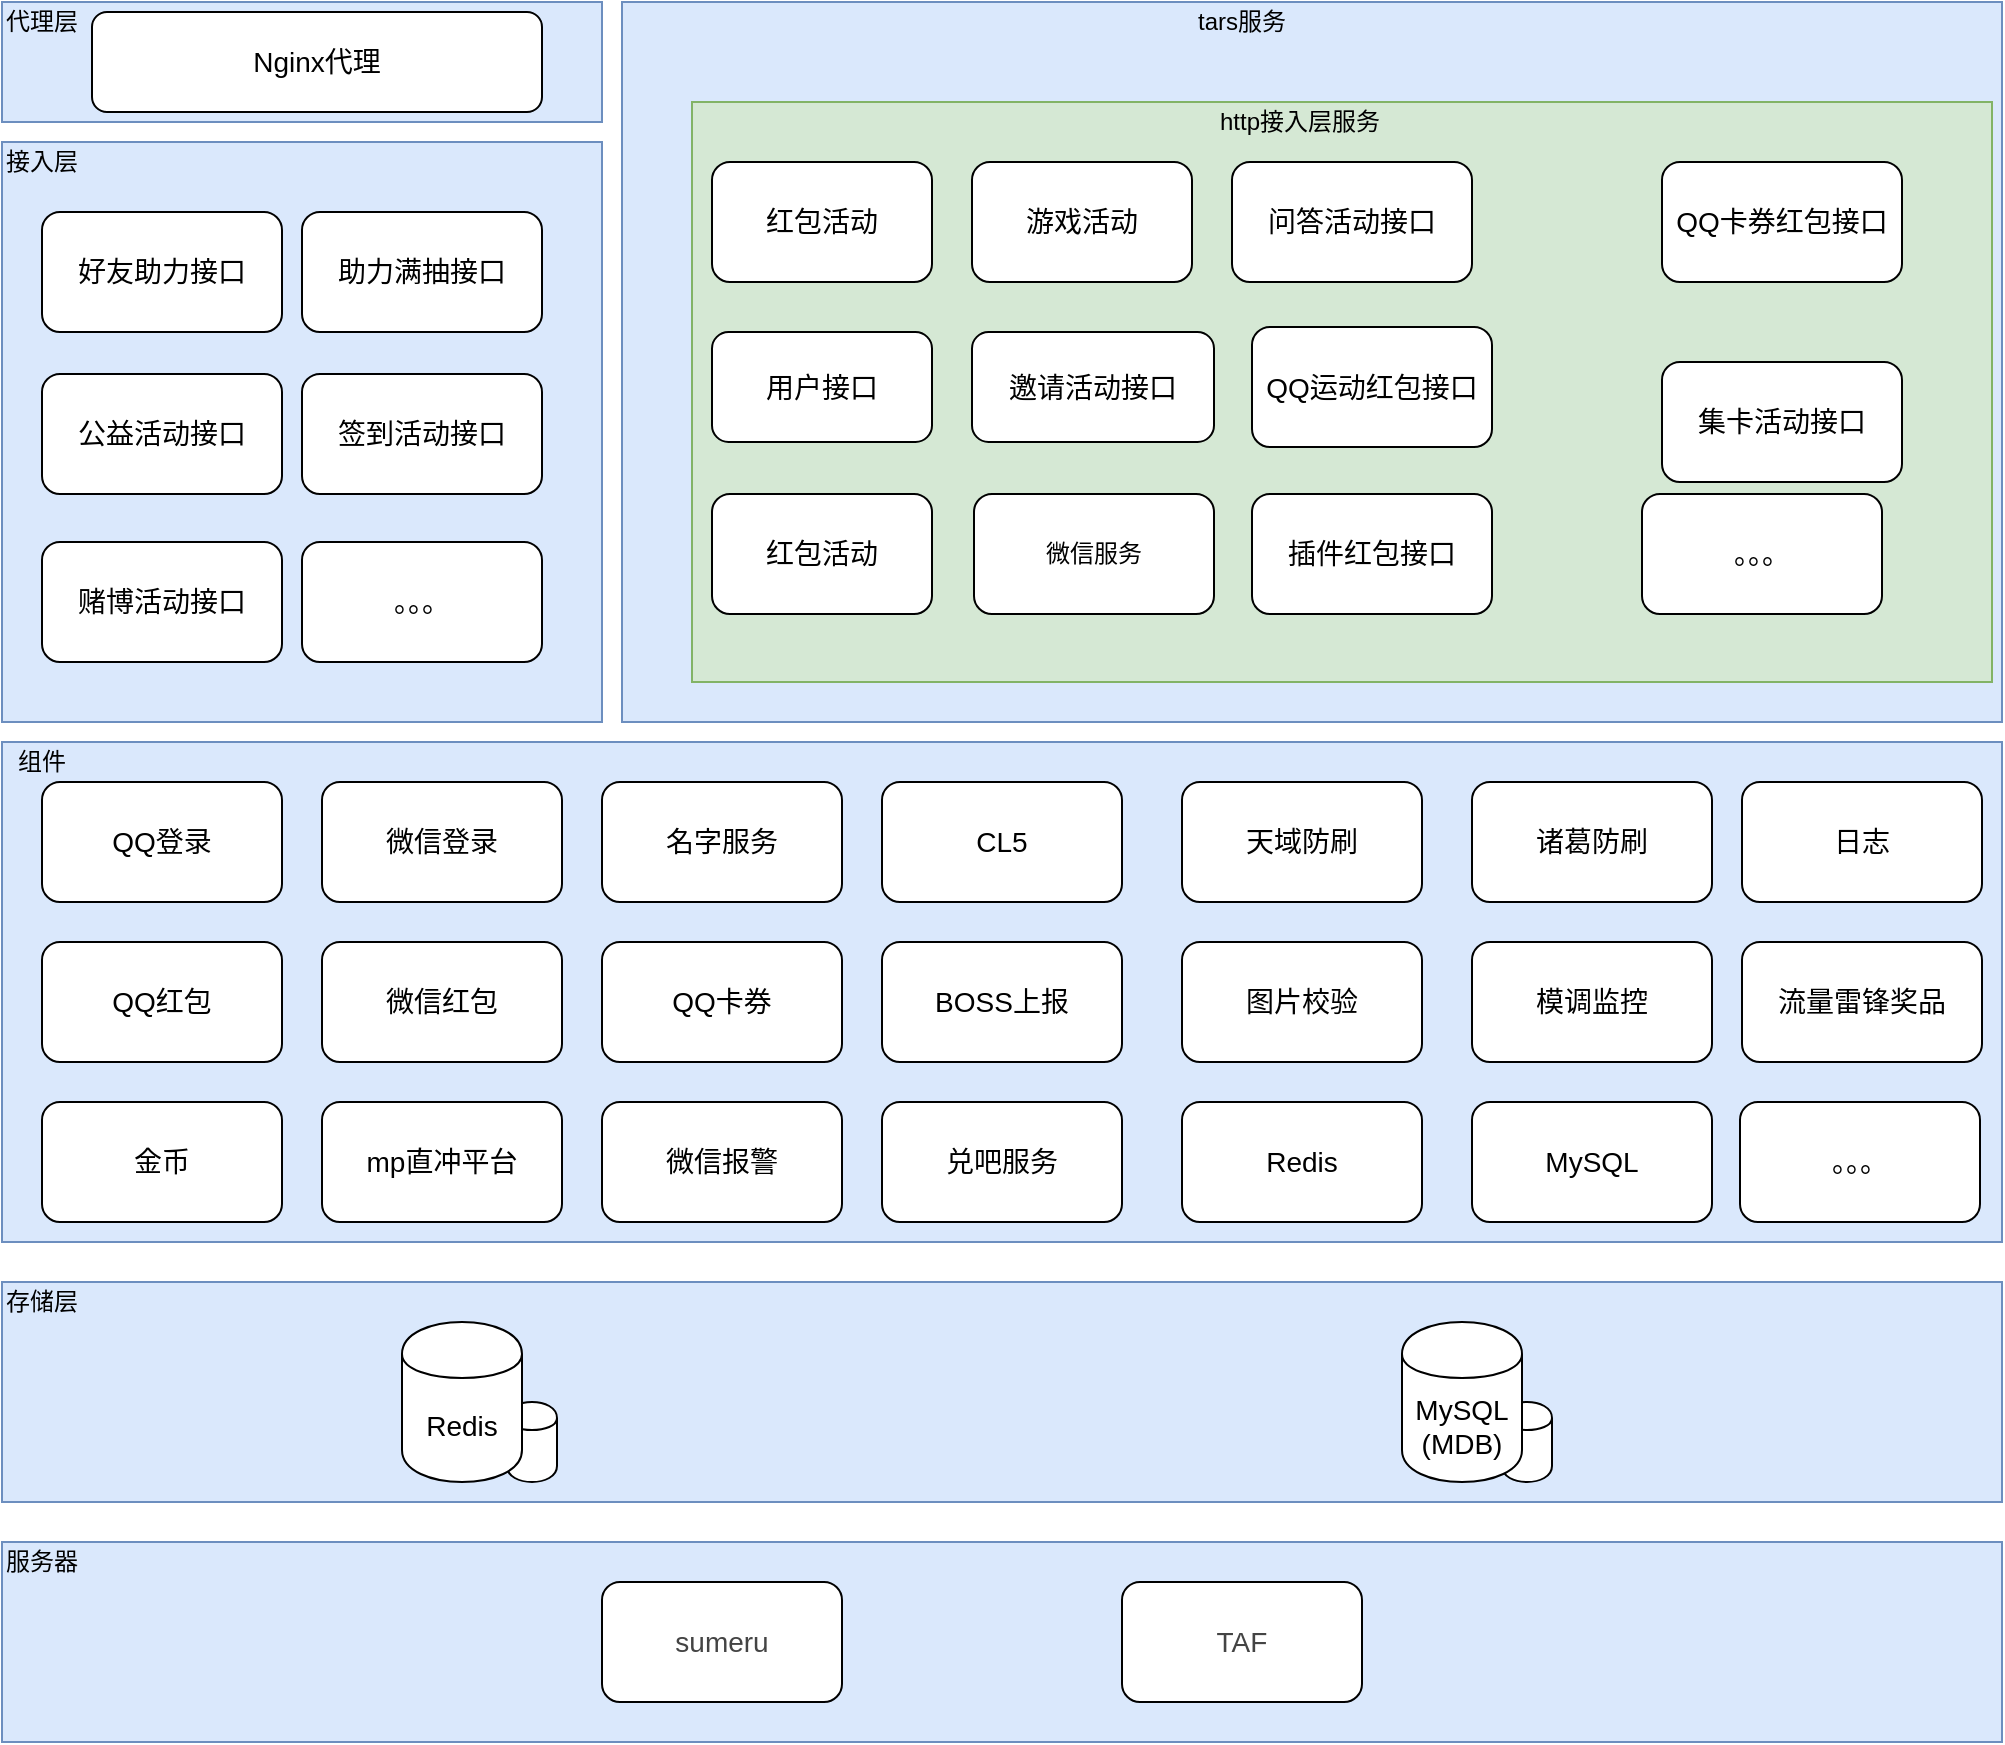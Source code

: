<mxfile version="12.8.8" type="github" pages="8">
  <diagram id="sURR1SHCAla83oJiOlZ1" name="2019-架构图">
    <mxGraphModel dx="1527" dy="947" grid="1" gridSize="10" guides="1" tooltips="1" connect="1" arrows="1" fold="1" page="1" pageScale="1" pageWidth="3300" pageHeight="4681" math="0" shadow="0">
      <root>
        <mxCell id="0" />
        <mxCell id="1" parent="0" />
        <mxCell id="fpItD1PaSmq3RKMQFErg-12" value="" style="rounded=0;whiteSpace=wrap;html=1;fillColor=#dae8fc;strokeColor=#6c8ebf;" parent="1" vertex="1">
          <mxGeometry x="1130" y="440" width="690" height="360" as="geometry" />
        </mxCell>
        <mxCell id="fpItD1PaSmq3RKMQFErg-15" value="" style="rounded=0;whiteSpace=wrap;html=1;fillColor=#d5e8d4;strokeColor=#82b366;" parent="1" vertex="1">
          <mxGeometry x="1165" y="490" width="650" height="290" as="geometry" />
        </mxCell>
        <mxCell id="fpItD1PaSmq3RKMQFErg-48" value="" style="rounded=0;whiteSpace=wrap;html=1;fillColor=#dae8fc;strokeColor=#6c8ebf;" parent="1" vertex="1">
          <mxGeometry x="820" y="1080" width="1000" height="110" as="geometry" />
        </mxCell>
        <mxCell id="fpItD1PaSmq3RKMQFErg-70" value="" style="shape=cylinder;whiteSpace=wrap;html=1;boundedLbl=1;backgroundOutline=1;" parent="1" vertex="1">
          <mxGeometry x="1570" y="1140" width="25" height="40" as="geometry" />
        </mxCell>
        <mxCell id="fpItD1PaSmq3RKMQFErg-66" value="" style="shape=cylinder;whiteSpace=wrap;html=1;boundedLbl=1;backgroundOutline=1;" parent="1" vertex="1">
          <mxGeometry x="1072.5" y="1140" width="25" height="40" as="geometry" />
        </mxCell>
        <mxCell id="fpItD1PaSmq3RKMQFErg-25" value="" style="rounded=0;whiteSpace=wrap;html=1;fillColor=#dae8fc;strokeColor=#6c8ebf;" parent="1" vertex="1">
          <mxGeometry x="820" y="810" width="1000" height="250" as="geometry" />
        </mxCell>
        <mxCell id="l3v4fueEr0LTtIeN0S5f-3" value="&lt;br&gt;&lt;br&gt;" style="rounded=0;whiteSpace=wrap;html=1;fillColor=#dae8fc;strokeColor=#6c8ebf;" parent="1" vertex="1">
          <mxGeometry x="820" y="510" width="300" height="290" as="geometry" />
        </mxCell>
        <mxCell id="l3v4fueEr0LTtIeN0S5f-1" value="&lt;span style=&quot;font-size: 14px&quot;&gt;用户接口&lt;/span&gt;" style="rounded=1;whiteSpace=wrap;html=1;" parent="1" vertex="1">
          <mxGeometry x="1175" y="605" width="110" height="55" as="geometry" />
        </mxCell>
        <mxCell id="l3v4fueEr0LTtIeN0S5f-4" value="&lt;font style=&quot;font-size: 14px&quot;&gt;邀请活动接口&lt;/font&gt;" style="rounded=1;whiteSpace=wrap;html=1;" parent="1" vertex="1">
          <mxGeometry x="1305" y="605" width="121" height="55" as="geometry" />
        </mxCell>
        <mxCell id="fpItD1PaSmq3RKMQFErg-1" value="&lt;font style=&quot;font-size: 14px&quot;&gt;好友助力接口&lt;/font&gt;" style="rounded=1;whiteSpace=wrap;html=1;" parent="1" vertex="1">
          <mxGeometry x="840" y="545" width="120" height="60" as="geometry" />
        </mxCell>
        <mxCell id="fpItD1PaSmq3RKMQFErg-2" value="&lt;font style=&quot;font-size: 14px&quot;&gt;助力满抽接口&lt;/font&gt;" style="rounded=1;whiteSpace=wrap;html=1;" parent="1" vertex="1">
          <mxGeometry x="970" y="545" width="120" height="60" as="geometry" />
        </mxCell>
        <mxCell id="fpItD1PaSmq3RKMQFErg-3" value="&lt;font style=&quot;font-size: 14px&quot;&gt;问答活动接口&lt;/font&gt;" style="rounded=1;whiteSpace=wrap;html=1;verticalAlign=middle;flipH=0;flipV=1;" parent="1" vertex="1">
          <mxGeometry x="1435" y="520" width="120" height="60" as="geometry" />
        </mxCell>
        <mxCell id="fpItD1PaSmq3RKMQFErg-4" value="&lt;font style=&quot;font-size: 14px&quot;&gt;公益活动接口&lt;/font&gt;" style="rounded=1;whiteSpace=wrap;html=1;" parent="1" vertex="1">
          <mxGeometry x="840" y="626" width="120" height="60" as="geometry" />
        </mxCell>
        <mxCell id="fpItD1PaSmq3RKMQFErg-5" value="&lt;font style=&quot;font-size: 14px&quot;&gt;插件红包接口&lt;/font&gt;" style="rounded=1;whiteSpace=wrap;html=1;" parent="1" vertex="1">
          <mxGeometry x="1445" y="686" width="120" height="60" as="geometry" />
        </mxCell>
        <mxCell id="fpItD1PaSmq3RKMQFErg-6" value="&lt;font style=&quot;font-size: 14px&quot;&gt;QQ运动红包接口&lt;/font&gt;" style="rounded=1;whiteSpace=wrap;html=1;" parent="1" vertex="1">
          <mxGeometry x="1445" y="602.5" width="120" height="60" as="geometry" />
        </mxCell>
        <mxCell id="fpItD1PaSmq3RKMQFErg-7" value="&lt;font style=&quot;font-size: 14px&quot;&gt;QQ卡券红包接口&lt;/font&gt;" style="rounded=1;whiteSpace=wrap;html=1;verticalAlign=middle;flipH=0;flipV=1;" parent="1" vertex="1">
          <mxGeometry x="1650" y="520" width="120" height="60" as="geometry" />
        </mxCell>
        <mxCell id="fpItD1PaSmq3RKMQFErg-8" value="&lt;font style=&quot;font-size: 14px&quot;&gt;赌博活动接口&lt;/font&gt;" style="rounded=1;whiteSpace=wrap;html=1;" parent="1" vertex="1">
          <mxGeometry x="840" y="710" width="120" height="60" as="geometry" />
        </mxCell>
        <mxCell id="fpItD1PaSmq3RKMQFErg-9" value="&lt;font style=&quot;font-size: 14px&quot;&gt;签到活动接口&lt;/font&gt;" style="rounded=1;whiteSpace=wrap;html=1;" parent="1" vertex="1">
          <mxGeometry x="970" y="626" width="120" height="60" as="geometry" />
        </mxCell>
        <mxCell id="fpItD1PaSmq3RKMQFErg-10" value="&lt;font style=&quot;font-size: 14px&quot;&gt;。。。&lt;/font&gt;" style="rounded=1;whiteSpace=wrap;html=1;" parent="1" vertex="1">
          <mxGeometry x="970" y="710" width="120" height="60" as="geometry" />
        </mxCell>
        <mxCell id="fpItD1PaSmq3RKMQFErg-11" value="接入层" style="text;html=1;strokeColor=none;fillColor=none;align=center;verticalAlign=middle;whiteSpace=wrap;rounded=0;" parent="1" vertex="1">
          <mxGeometry x="820" y="510" width="40" height="20" as="geometry" />
        </mxCell>
        <mxCell id="fpItD1PaSmq3RKMQFErg-14" value="tars服务" style="text;html=1;strokeColor=none;fillColor=none;align=center;verticalAlign=middle;whiteSpace=wrap;rounded=0;" parent="1" vertex="1">
          <mxGeometry x="1410" y="440" width="60" height="20" as="geometry" />
        </mxCell>
        <mxCell id="fpItD1PaSmq3RKMQFErg-17" value="http接入层服务" style="text;html=1;strokeColor=none;fillColor=none;align=center;verticalAlign=middle;whiteSpace=wrap;rounded=0;" parent="1" vertex="1">
          <mxGeometry x="1419" y="490" width="100" height="20" as="geometry" />
        </mxCell>
        <mxCell id="fpItD1PaSmq3RKMQFErg-18" value="&lt;font style=&quot;font-size: 14px&quot;&gt;红包活动&lt;br&gt;&lt;/font&gt;" style="rounded=1;whiteSpace=wrap;html=1;verticalAlign=middle;flipH=0;flipV=1;" parent="1" vertex="1">
          <mxGeometry x="1175" y="520" width="110" height="60" as="geometry" />
        </mxCell>
        <mxCell id="fpItD1PaSmq3RKMQFErg-20" value="&lt;font style=&quot;font-size: 14px&quot;&gt;游戏活动&lt;br&gt;&lt;/font&gt;" style="rounded=1;whiteSpace=wrap;html=1;verticalAlign=middle;flipH=0;flipV=1;" parent="1" vertex="1">
          <mxGeometry x="1305" y="520" width="110" height="60" as="geometry" />
        </mxCell>
        <mxCell id="fpItD1PaSmq3RKMQFErg-24" value="微信服务" style="rounded=1;whiteSpace=wrap;html=1;" parent="1" vertex="1">
          <mxGeometry x="1306" y="686" width="120" height="60" as="geometry" />
        </mxCell>
        <mxCell id="fpItD1PaSmq3RKMQFErg-26" value="&lt;span style=&quot;font-size: 14px&quot;&gt;QQ登录&lt;/span&gt;" style="rounded=1;whiteSpace=wrap;html=1;" parent="1" vertex="1">
          <mxGeometry x="840" y="830" width="120" height="60" as="geometry" />
        </mxCell>
        <mxCell id="fpItD1PaSmq3RKMQFErg-27" value="&lt;span style=&quot;font-size: 14px&quot;&gt;微信登录&lt;/span&gt;" style="rounded=1;whiteSpace=wrap;html=1;" parent="1" vertex="1">
          <mxGeometry x="980" y="830" width="120" height="60" as="geometry" />
        </mxCell>
        <mxCell id="fpItD1PaSmq3RKMQFErg-28" value="组件" style="text;html=1;strokeColor=none;fillColor=none;align=center;verticalAlign=middle;whiteSpace=wrap;rounded=0;" parent="1" vertex="1">
          <mxGeometry x="820" y="810" width="40" height="20" as="geometry" />
        </mxCell>
        <mxCell id="fpItD1PaSmq3RKMQFErg-29" value="&lt;span style=&quot;font-size: 14px&quot;&gt;名字服务&lt;/span&gt;" style="rounded=1;whiteSpace=wrap;html=1;" parent="1" vertex="1">
          <mxGeometry x="1120" y="830" width="120" height="60" as="geometry" />
        </mxCell>
        <mxCell id="fpItD1PaSmq3RKMQFErg-30" value="&lt;span style=&quot;font-size: 14px&quot;&gt;CL5&lt;/span&gt;" style="rounded=1;whiteSpace=wrap;html=1;" parent="1" vertex="1">
          <mxGeometry x="1260" y="830" width="120" height="60" as="geometry" />
        </mxCell>
        <mxCell id="fpItD1PaSmq3RKMQFErg-31" value="&lt;span style=&quot;font-size: 14px&quot;&gt;天域防刷&lt;/span&gt;" style="rounded=1;whiteSpace=wrap;html=1;" parent="1" vertex="1">
          <mxGeometry x="1410" y="830" width="120" height="60" as="geometry" />
        </mxCell>
        <mxCell id="fpItD1PaSmq3RKMQFErg-32" value="&lt;span style=&quot;font-size: 14px&quot;&gt;诸葛防刷&lt;/span&gt;" style="rounded=1;whiteSpace=wrap;html=1;" parent="1" vertex="1">
          <mxGeometry x="1555" y="830" width="120" height="60" as="geometry" />
        </mxCell>
        <mxCell id="fpItD1PaSmq3RKMQFErg-33" value="&lt;span style=&quot;font-size: 14px&quot;&gt;日志&lt;/span&gt;" style="rounded=1;whiteSpace=wrap;html=1;" parent="1" vertex="1">
          <mxGeometry x="1690" y="830" width="120" height="60" as="geometry" />
        </mxCell>
        <mxCell id="fpItD1PaSmq3RKMQFErg-34" value="&lt;span style=&quot;font-size: 14px&quot;&gt;QQ红包&lt;/span&gt;" style="rounded=1;whiteSpace=wrap;html=1;" parent="1" vertex="1">
          <mxGeometry x="840" y="910" width="120" height="60" as="geometry" />
        </mxCell>
        <mxCell id="fpItD1PaSmq3RKMQFErg-35" value="&lt;span style=&quot;font-size: 14px&quot;&gt;微信红包&lt;/span&gt;" style="rounded=1;whiteSpace=wrap;html=1;" parent="1" vertex="1">
          <mxGeometry x="980" y="910" width="120" height="60" as="geometry" />
        </mxCell>
        <mxCell id="fpItD1PaSmq3RKMQFErg-36" value="&lt;span style=&quot;font-size: 14px&quot;&gt;QQ卡券&lt;/span&gt;" style="rounded=1;whiteSpace=wrap;html=1;" parent="1" vertex="1">
          <mxGeometry x="1120" y="910" width="120" height="60" as="geometry" />
        </mxCell>
        <mxCell id="fpItD1PaSmq3RKMQFErg-37" value="&lt;span style=&quot;font-size: 14px&quot;&gt;BOSS上报&lt;/span&gt;" style="rounded=1;whiteSpace=wrap;html=1;" parent="1" vertex="1">
          <mxGeometry x="1260" y="910" width="120" height="60" as="geometry" />
        </mxCell>
        <mxCell id="fpItD1PaSmq3RKMQFErg-38" value="&lt;span style=&quot;font-size: 14px&quot;&gt;图片校验&lt;/span&gt;" style="rounded=1;whiteSpace=wrap;html=1;" parent="1" vertex="1">
          <mxGeometry x="1410" y="910" width="120" height="60" as="geometry" />
        </mxCell>
        <mxCell id="fpItD1PaSmq3RKMQFErg-39" value="&lt;span style=&quot;font-size: 14px&quot;&gt;模调监控&lt;/span&gt;" style="rounded=1;whiteSpace=wrap;html=1;" parent="1" vertex="1">
          <mxGeometry x="1555" y="910" width="120" height="60" as="geometry" />
        </mxCell>
        <mxCell id="fpItD1PaSmq3RKMQFErg-40" value="&lt;span style=&quot;font-size: 14px&quot;&gt;流量雷锋奖品&lt;/span&gt;" style="rounded=1;whiteSpace=wrap;html=1;" parent="1" vertex="1">
          <mxGeometry x="1690" y="910" width="120" height="60" as="geometry" />
        </mxCell>
        <mxCell id="fpItD1PaSmq3RKMQFErg-41" value="&lt;span style=&quot;font-size: 14px&quot;&gt;金币&lt;/span&gt;" style="rounded=1;whiteSpace=wrap;html=1;" parent="1" vertex="1">
          <mxGeometry x="840" y="990" width="120" height="60" as="geometry" />
        </mxCell>
        <mxCell id="fpItD1PaSmq3RKMQFErg-42" value="&lt;span style=&quot;font-size: 14px&quot;&gt;mp直冲平台&lt;/span&gt;" style="rounded=1;whiteSpace=wrap;html=1;" parent="1" vertex="1">
          <mxGeometry x="980" y="990" width="120" height="60" as="geometry" />
        </mxCell>
        <mxCell id="fpItD1PaSmq3RKMQFErg-43" value="&lt;span style=&quot;font-size: 14px&quot;&gt;微信报警&lt;/span&gt;" style="rounded=1;whiteSpace=wrap;html=1;" parent="1" vertex="1">
          <mxGeometry x="1120" y="990" width="120" height="60" as="geometry" />
        </mxCell>
        <mxCell id="fpItD1PaSmq3RKMQFErg-44" value="&lt;span style=&quot;font-size: 14px&quot;&gt;兑吧服务&lt;/span&gt;" style="rounded=1;whiteSpace=wrap;html=1;" parent="1" vertex="1">
          <mxGeometry x="1260" y="990" width="120" height="60" as="geometry" />
        </mxCell>
        <mxCell id="fpItD1PaSmq3RKMQFErg-45" value="&lt;span style=&quot;font-size: 14px&quot;&gt;Redis&lt;/span&gt;" style="rounded=1;whiteSpace=wrap;html=1;" parent="1" vertex="1">
          <mxGeometry x="1410" y="990" width="120" height="60" as="geometry" />
        </mxCell>
        <mxCell id="fpItD1PaSmq3RKMQFErg-46" value="&lt;span style=&quot;font-size: 14px&quot;&gt;MySQL&lt;/span&gt;" style="rounded=1;whiteSpace=wrap;html=1;" parent="1" vertex="1">
          <mxGeometry x="1555" y="990" width="120" height="60" as="geometry" />
        </mxCell>
        <mxCell id="fpItD1PaSmq3RKMQFErg-47" value="&lt;span style=&quot;font-size: 14px&quot;&gt;。。。&lt;/span&gt;" style="rounded=1;whiteSpace=wrap;html=1;" parent="1" vertex="1">
          <mxGeometry x="1689" y="990" width="120" height="60" as="geometry" />
        </mxCell>
        <mxCell id="fpItD1PaSmq3RKMQFErg-49" value="存储层" style="text;html=1;strokeColor=none;fillColor=none;align=center;verticalAlign=middle;whiteSpace=wrap;rounded=0;" parent="1" vertex="1">
          <mxGeometry x="820" y="1080" width="40" height="20" as="geometry" />
        </mxCell>
        <mxCell id="fpItD1PaSmq3RKMQFErg-51" value="&lt;font style=&quot;font-size: 14px&quot;&gt;Redis&lt;/font&gt;" style="shape=cylinder;whiteSpace=wrap;html=1;boundedLbl=1;backgroundOutline=1;" parent="1" vertex="1">
          <mxGeometry x="1020" y="1100" width="60" height="80" as="geometry" />
        </mxCell>
        <mxCell id="fpItD1PaSmq3RKMQFErg-53" value="&lt;font style=&quot;font-size: 14px&quot;&gt;MySQL&lt;br&gt;(MDB)&lt;br&gt;&lt;/font&gt;" style="shape=cylinder;whiteSpace=wrap;html=1;boundedLbl=1;backgroundOutline=1;" parent="1" vertex="1">
          <mxGeometry x="1520" y="1100" width="60" height="80" as="geometry" />
        </mxCell>
        <mxCell id="fpItD1PaSmq3RKMQFErg-54" value="" style="rounded=0;whiteSpace=wrap;html=1;fillColor=#dae8fc;strokeColor=#6c8ebf;" parent="1" vertex="1">
          <mxGeometry x="820" y="1210" width="1000" height="100" as="geometry" />
        </mxCell>
        <mxCell id="fpItD1PaSmq3RKMQFErg-55" value="服务器" style="text;html=1;strokeColor=none;fillColor=none;align=center;verticalAlign=middle;whiteSpace=wrap;rounded=0;" parent="1" vertex="1">
          <mxGeometry x="820" y="1210" width="40" height="20" as="geometry" />
        </mxCell>
        <mxCell id="fpItD1PaSmq3RKMQFErg-57" value="&lt;span style=&quot;color: rgb(68 , 68 , 68) ; text-align: left ; background-color: rgb(255 , 255 , 255)&quot;&gt;&lt;font style=&quot;font-size: 14px&quot;&gt;sumeru&lt;/font&gt;&lt;/span&gt;" style="rounded=1;whiteSpace=wrap;html=1;" parent="1" vertex="1">
          <mxGeometry x="1120" y="1230" width="120" height="60" as="geometry" />
        </mxCell>
        <mxCell id="fpItD1PaSmq3RKMQFErg-62" value="&lt;span style=&quot;color: rgb(68 , 68 , 68) ; text-align: left ; background-color: rgb(255 , 255 , 255)&quot;&gt;&lt;font style=&quot;font-size: 14px&quot;&gt;TAF&lt;/font&gt;&lt;/span&gt;" style="rounded=1;whiteSpace=wrap;html=1;" parent="1" vertex="1">
          <mxGeometry x="1380" y="1230" width="120" height="60" as="geometry" />
        </mxCell>
        <mxCell id="fpItD1PaSmq3RKMQFErg-63" value="" style="rounded=0;whiteSpace=wrap;html=1;fillColor=#dae8fc;strokeColor=#6c8ebf;" parent="1" vertex="1">
          <mxGeometry x="820" y="440" width="300" height="60" as="geometry" />
        </mxCell>
        <mxCell id="fpItD1PaSmq3RKMQFErg-64" value="代理层" style="text;html=1;strokeColor=none;fillColor=none;align=center;verticalAlign=middle;whiteSpace=wrap;rounded=0;" parent="1" vertex="1">
          <mxGeometry x="820" y="440" width="40" height="20" as="geometry" />
        </mxCell>
        <mxCell id="fpItD1PaSmq3RKMQFErg-65" value="&lt;font style=&quot;font-size: 14px&quot;&gt;Nginx代理&lt;/font&gt;" style="rounded=1;whiteSpace=wrap;html=1;" parent="1" vertex="1">
          <mxGeometry x="865" y="445" width="225" height="50" as="geometry" />
        </mxCell>
        <mxCell id="ilqTxZSu37OMNc5QiFHV-1" value="&lt;font style=&quot;font-size: 14px&quot;&gt;红包活动&lt;br&gt;&lt;/font&gt;" style="rounded=1;whiteSpace=wrap;html=1;" parent="1" vertex="1">
          <mxGeometry x="1175" y="686" width="110" height="60" as="geometry" />
        </mxCell>
        <mxCell id="ilqTxZSu37OMNc5QiFHV-2" value="&lt;span style=&quot;font-size: 14px&quot;&gt;集卡活动接口&lt;/span&gt;" style="rounded=1;whiteSpace=wrap;html=1;" parent="1" vertex="1">
          <mxGeometry x="1650" y="620" width="120" height="60" as="geometry" />
        </mxCell>
        <mxCell id="ilqTxZSu37OMNc5QiFHV-3" value="&lt;span style=&quot;font-size: 14px&quot;&gt;。。。&lt;/span&gt;" style="rounded=1;whiteSpace=wrap;html=1;" parent="1" vertex="1">
          <mxGeometry x="1640" y="686" width="120" height="60" as="geometry" />
        </mxCell>
      </root>
    </mxGraphModel>
  </diagram>
  <diagram id="xzfdbiOb4ZBhjbxA33kZ" name="旧架构的问题">
    <mxGraphModel dx="1404" dy="1181" grid="1" gridSize="10" guides="1" tooltips="1" connect="1" arrows="1" fold="1" page="1" pageScale="1" pageWidth="1600" pageHeight="1200" math="0" shadow="0">
      <root>
        <mxCell id="z0cf0yQ7VzaqxdiX1D_k-0" />
        <mxCell id="z0cf0yQ7VzaqxdiX1D_k-1" parent="z0cf0yQ7VzaqxdiX1D_k-0" />
        <mxCell id="Fb9gNRG0ohkrOa2VZiiH-2" value="" style="rounded=0;whiteSpace=wrap;html=1;fillColor=#dae8fc;strokeColor=#6c8ebf;" vertex="1" parent="z0cf0yQ7VzaqxdiX1D_k-1">
          <mxGeometry x="200" y="850" width="1000" height="110" as="geometry" />
        </mxCell>
        <mxCell id="Fb9gNRG0ohkrOa2VZiiH-3" value="" style="shape=cylinder;whiteSpace=wrap;html=1;boundedLbl=1;backgroundOutline=1;" vertex="1" parent="z0cf0yQ7VzaqxdiX1D_k-1">
          <mxGeometry x="950" y="910" width="25" height="40" as="geometry" />
        </mxCell>
        <mxCell id="Fb9gNRG0ohkrOa2VZiiH-4" value="" style="shape=cylinder;whiteSpace=wrap;html=1;boundedLbl=1;backgroundOutline=1;" vertex="1" parent="z0cf0yQ7VzaqxdiX1D_k-1">
          <mxGeometry x="452.5" y="910" width="25" height="40" as="geometry" />
        </mxCell>
        <mxCell id="Fb9gNRG0ohkrOa2VZiiH-5" value="" style="rounded=0;whiteSpace=wrap;html=1;fillColor=#dae8fc;strokeColor=#6c8ebf;" vertex="1" parent="z0cf0yQ7VzaqxdiX1D_k-1">
          <mxGeometry x="200" y="580" width="1000" height="250" as="geometry" />
        </mxCell>
        <mxCell id="Fb9gNRG0ohkrOa2VZiiH-6" value="&lt;br&gt;&lt;br&gt;" style="rounded=0;whiteSpace=wrap;html=1;fillColor=#dae8fc;strokeColor=#6c8ebf;" vertex="1" parent="z0cf0yQ7VzaqxdiX1D_k-1">
          <mxGeometry x="200" y="280" width="1000" height="290" as="geometry" />
        </mxCell>
        <mxCell id="Fb9gNRG0ohkrOa2VZiiH-7" value="&lt;span style=&quot;font-size: 14px&quot;&gt;用户接口&lt;/span&gt;" style="rounded=1;whiteSpace=wrap;html=1;" vertex="1" parent="z0cf0yQ7VzaqxdiX1D_k-1">
          <mxGeometry x="550" y="401.0" width="120" height="60" as="geometry" />
        </mxCell>
        <mxCell id="Fb9gNRG0ohkrOa2VZiiH-8" value="&lt;font style=&quot;font-size: 14px&quot;&gt;邀请活动接口&lt;/font&gt;" style="rounded=1;whiteSpace=wrap;html=1;" vertex="1" parent="z0cf0yQ7VzaqxdiX1D_k-1">
          <mxGeometry x="710.0" y="401.0" width="120" height="60" as="geometry" />
        </mxCell>
        <mxCell id="Fb9gNRG0ohkrOa2VZiiH-9" value="&lt;font style=&quot;font-size: 14px&quot;&gt;好友助力接口&lt;/font&gt;" style="rounded=1;whiteSpace=wrap;html=1;verticalAlign=middle;" vertex="1" parent="z0cf0yQ7VzaqxdiX1D_k-1">
          <mxGeometry x="220" y="315" width="120" height="60" as="geometry" />
        </mxCell>
        <mxCell id="Fb9gNRG0ohkrOa2VZiiH-10" value="&lt;font style=&quot;font-size: 14px&quot;&gt;助力满抽接口&lt;/font&gt;" style="rounded=1;whiteSpace=wrap;html=1;verticalAlign=middle;" vertex="1" parent="z0cf0yQ7VzaqxdiX1D_k-1">
          <mxGeometry x="390" y="315" width="120" height="60" as="geometry" />
        </mxCell>
        <mxCell id="Fb9gNRG0ohkrOa2VZiiH-11" value="&lt;font style=&quot;font-size: 14px&quot;&gt;问答活动接口&lt;/font&gt;" style="rounded=1;whiteSpace=wrap;html=1;verticalAlign=middle;flipH=0;flipV=1;" vertex="1" parent="z0cf0yQ7VzaqxdiX1D_k-1">
          <mxGeometry x="880.0" y="315" width="120" height="60" as="geometry" />
        </mxCell>
        <mxCell id="Fb9gNRG0ohkrOa2VZiiH-12" value="&lt;font style=&quot;font-size: 14px&quot;&gt;公益活动接口&lt;/font&gt;" style="rounded=1;whiteSpace=wrap;html=1;" vertex="1" parent="z0cf0yQ7VzaqxdiX1D_k-1">
          <mxGeometry x="220" y="396" width="120" height="60" as="geometry" />
        </mxCell>
        <mxCell id="Fb9gNRG0ohkrOa2VZiiH-13" value="&lt;font style=&quot;font-size: 14px&quot;&gt;插件红包接口&lt;/font&gt;" style="rounded=1;whiteSpace=wrap;html=1;" vertex="1" parent="z0cf0yQ7VzaqxdiX1D_k-1">
          <mxGeometry x="710" y="480" width="120" height="60" as="geometry" />
        </mxCell>
        <mxCell id="Fb9gNRG0ohkrOa2VZiiH-14" value="&lt;font style=&quot;font-size: 14px&quot;&gt;QQ运动红包接口&lt;/font&gt;" style="rounded=1;whiteSpace=wrap;html=1;" vertex="1" parent="z0cf0yQ7VzaqxdiX1D_k-1">
          <mxGeometry x="880.0" y="401.0" width="120" height="60" as="geometry" />
        </mxCell>
        <mxCell id="Fb9gNRG0ohkrOa2VZiiH-15" value="&lt;font style=&quot;font-size: 14px&quot;&gt;QQ卡券红包接口&lt;/font&gt;" style="rounded=1;whiteSpace=wrap;html=1;verticalAlign=middle;flipH=0;flipV=1;" vertex="1" parent="z0cf0yQ7VzaqxdiX1D_k-1">
          <mxGeometry x="1040" y="315" width="120" height="60" as="geometry" />
        </mxCell>
        <mxCell id="Fb9gNRG0ohkrOa2VZiiH-16" value="&lt;font style=&quot;font-size: 14px&quot;&gt;赌博活动接口&lt;/font&gt;" style="rounded=1;whiteSpace=wrap;html=1;" vertex="1" parent="z0cf0yQ7VzaqxdiX1D_k-1">
          <mxGeometry x="220" y="480" width="120" height="60" as="geometry" />
        </mxCell>
        <mxCell id="Fb9gNRG0ohkrOa2VZiiH-17" value="&lt;font style=&quot;font-size: 14px&quot;&gt;签到活动接口&lt;/font&gt;" style="rounded=1;whiteSpace=wrap;html=1;" vertex="1" parent="z0cf0yQ7VzaqxdiX1D_k-1">
          <mxGeometry x="390" y="396" width="120" height="60" as="geometry" />
        </mxCell>
        <mxCell id="Fb9gNRG0ohkrOa2VZiiH-19" value="逻辑服务层" style="text;html=1;strokeColor=none;fillColor=none;align=center;verticalAlign=middle;whiteSpace=wrap;rounded=0;" vertex="1" parent="z0cf0yQ7VzaqxdiX1D_k-1">
          <mxGeometry x="200" y="280" width="70" height="20" as="geometry" />
        </mxCell>
        <mxCell id="Fb9gNRG0ohkrOa2VZiiH-22" value="&lt;font style=&quot;font-size: 14px&quot;&gt;红包活动&lt;br&gt;&lt;/font&gt;" style="rounded=1;whiteSpace=wrap;html=1;verticalAlign=middle;flipH=0;flipV=1;" vertex="1" parent="z0cf0yQ7VzaqxdiX1D_k-1">
          <mxGeometry x="550" y="315" width="120" height="60" as="geometry" />
        </mxCell>
        <mxCell id="Fb9gNRG0ohkrOa2VZiiH-23" value="&lt;font style=&quot;font-size: 14px&quot;&gt;游戏活动&lt;br&gt;&lt;/font&gt;" style="rounded=1;whiteSpace=wrap;html=1;verticalAlign=middle;flipH=0;flipV=1;" vertex="1" parent="z0cf0yQ7VzaqxdiX1D_k-1">
          <mxGeometry x="710" y="315" width="120" height="60" as="geometry" />
        </mxCell>
        <mxCell id="Fb9gNRG0ohkrOa2VZiiH-24" value="微信服务" style="rounded=1;whiteSpace=wrap;html=1;" vertex="1" parent="z0cf0yQ7VzaqxdiX1D_k-1">
          <mxGeometry x="550" y="480.0" width="120" height="60" as="geometry" />
        </mxCell>
        <mxCell id="Fb9gNRG0ohkrOa2VZiiH-25" value="&lt;span style=&quot;font-size: 14px&quot;&gt;QQ登录&lt;/span&gt;" style="rounded=1;whiteSpace=wrap;html=1;" vertex="1" parent="z0cf0yQ7VzaqxdiX1D_k-1">
          <mxGeometry x="220" y="600" width="120" height="60" as="geometry" />
        </mxCell>
        <mxCell id="Fb9gNRG0ohkrOa2VZiiH-26" value="&lt;span style=&quot;font-size: 14px&quot;&gt;微信登录&lt;/span&gt;" style="rounded=1;whiteSpace=wrap;html=1;" vertex="1" parent="z0cf0yQ7VzaqxdiX1D_k-1">
          <mxGeometry x="360" y="600" width="120" height="60" as="geometry" />
        </mxCell>
        <mxCell id="Fb9gNRG0ohkrOa2VZiiH-27" value="组件" style="text;html=1;strokeColor=none;fillColor=none;align=center;verticalAlign=middle;whiteSpace=wrap;rounded=0;" vertex="1" parent="z0cf0yQ7VzaqxdiX1D_k-1">
          <mxGeometry x="200" y="580" width="40" height="20" as="geometry" />
        </mxCell>
        <mxCell id="Fb9gNRG0ohkrOa2VZiiH-28" value="&lt;span style=&quot;font-size: 14px&quot;&gt;名字服务&lt;/span&gt;" style="rounded=1;whiteSpace=wrap;html=1;" vertex="1" parent="z0cf0yQ7VzaqxdiX1D_k-1">
          <mxGeometry x="500" y="600" width="120" height="60" as="geometry" />
        </mxCell>
        <mxCell id="Fb9gNRG0ohkrOa2VZiiH-29" value="&lt;span style=&quot;font-size: 14px&quot;&gt;CL5&lt;/span&gt;" style="rounded=1;whiteSpace=wrap;html=1;" vertex="1" parent="z0cf0yQ7VzaqxdiX1D_k-1">
          <mxGeometry x="640" y="600" width="120" height="60" as="geometry" />
        </mxCell>
        <mxCell id="Fb9gNRG0ohkrOa2VZiiH-30" value="&lt;span style=&quot;font-size: 14px&quot;&gt;天域防刷&lt;/span&gt;" style="rounded=1;whiteSpace=wrap;html=1;" vertex="1" parent="z0cf0yQ7VzaqxdiX1D_k-1">
          <mxGeometry x="790" y="600" width="120" height="60" as="geometry" />
        </mxCell>
        <mxCell id="Fb9gNRG0ohkrOa2VZiiH-31" value="&lt;span style=&quot;font-size: 14px&quot;&gt;诸葛防刷&lt;/span&gt;" style="rounded=1;whiteSpace=wrap;html=1;" vertex="1" parent="z0cf0yQ7VzaqxdiX1D_k-1">
          <mxGeometry x="935" y="600" width="120" height="60" as="geometry" />
        </mxCell>
        <mxCell id="Fb9gNRG0ohkrOa2VZiiH-32" value="&lt;span style=&quot;font-size: 14px&quot;&gt;日志&lt;/span&gt;" style="rounded=1;whiteSpace=wrap;html=1;" vertex="1" parent="z0cf0yQ7VzaqxdiX1D_k-1">
          <mxGeometry x="1070" y="600" width="120" height="60" as="geometry" />
        </mxCell>
        <mxCell id="Fb9gNRG0ohkrOa2VZiiH-33" value="&lt;span style=&quot;font-size: 14px&quot;&gt;QQ红包&lt;/span&gt;" style="rounded=1;whiteSpace=wrap;html=1;" vertex="1" parent="z0cf0yQ7VzaqxdiX1D_k-1">
          <mxGeometry x="220" y="680" width="120" height="60" as="geometry" />
        </mxCell>
        <mxCell id="Fb9gNRG0ohkrOa2VZiiH-34" value="&lt;span style=&quot;font-size: 14px&quot;&gt;微信红包&lt;/span&gt;" style="rounded=1;whiteSpace=wrap;html=1;" vertex="1" parent="z0cf0yQ7VzaqxdiX1D_k-1">
          <mxGeometry x="360" y="680" width="120" height="60" as="geometry" />
        </mxCell>
        <mxCell id="Fb9gNRG0ohkrOa2VZiiH-35" value="&lt;span style=&quot;font-size: 14px&quot;&gt;QQ卡券&lt;/span&gt;" style="rounded=1;whiteSpace=wrap;html=1;" vertex="1" parent="z0cf0yQ7VzaqxdiX1D_k-1">
          <mxGeometry x="500" y="680" width="120" height="60" as="geometry" />
        </mxCell>
        <mxCell id="Fb9gNRG0ohkrOa2VZiiH-36" value="&lt;span style=&quot;font-size: 14px&quot;&gt;BOSS上报&lt;/span&gt;" style="rounded=1;whiteSpace=wrap;html=1;" vertex="1" parent="z0cf0yQ7VzaqxdiX1D_k-1">
          <mxGeometry x="640" y="680" width="120" height="60" as="geometry" />
        </mxCell>
        <mxCell id="Fb9gNRG0ohkrOa2VZiiH-37" value="&lt;span style=&quot;font-size: 14px&quot;&gt;图片校验&lt;/span&gt;" style="rounded=1;whiteSpace=wrap;html=1;" vertex="1" parent="z0cf0yQ7VzaqxdiX1D_k-1">
          <mxGeometry x="790" y="680" width="120" height="60" as="geometry" />
        </mxCell>
        <mxCell id="Fb9gNRG0ohkrOa2VZiiH-38" value="&lt;span style=&quot;font-size: 14px&quot;&gt;模调监控&lt;/span&gt;" style="rounded=1;whiteSpace=wrap;html=1;" vertex="1" parent="z0cf0yQ7VzaqxdiX1D_k-1">
          <mxGeometry x="935" y="680" width="120" height="60" as="geometry" />
        </mxCell>
        <mxCell id="Fb9gNRG0ohkrOa2VZiiH-39" value="&lt;span style=&quot;font-size: 14px&quot;&gt;流量雷锋奖品&lt;/span&gt;" style="rounded=1;whiteSpace=wrap;html=1;" vertex="1" parent="z0cf0yQ7VzaqxdiX1D_k-1">
          <mxGeometry x="1070" y="680" width="120" height="60" as="geometry" />
        </mxCell>
        <mxCell id="Fb9gNRG0ohkrOa2VZiiH-40" value="&lt;span style=&quot;font-size: 14px&quot;&gt;金币&lt;/span&gt;" style="rounded=1;whiteSpace=wrap;html=1;" vertex="1" parent="z0cf0yQ7VzaqxdiX1D_k-1">
          <mxGeometry x="220" y="760" width="120" height="60" as="geometry" />
        </mxCell>
        <mxCell id="Fb9gNRG0ohkrOa2VZiiH-41" value="&lt;span style=&quot;font-size: 14px&quot;&gt;mp直冲平台&lt;/span&gt;" style="rounded=1;whiteSpace=wrap;html=1;" vertex="1" parent="z0cf0yQ7VzaqxdiX1D_k-1">
          <mxGeometry x="360" y="760" width="120" height="60" as="geometry" />
        </mxCell>
        <mxCell id="Fb9gNRG0ohkrOa2VZiiH-42" value="&lt;span style=&quot;font-size: 14px&quot;&gt;微信报警&lt;/span&gt;" style="rounded=1;whiteSpace=wrap;html=1;" vertex="1" parent="z0cf0yQ7VzaqxdiX1D_k-1">
          <mxGeometry x="500" y="760" width="120" height="60" as="geometry" />
        </mxCell>
        <mxCell id="Fb9gNRG0ohkrOa2VZiiH-43" value="&lt;span style=&quot;font-size: 14px&quot;&gt;兑吧服务&lt;/span&gt;" style="rounded=1;whiteSpace=wrap;html=1;" vertex="1" parent="z0cf0yQ7VzaqxdiX1D_k-1">
          <mxGeometry x="640" y="760" width="120" height="60" as="geometry" />
        </mxCell>
        <mxCell id="Fb9gNRG0ohkrOa2VZiiH-44" value="&lt;span style=&quot;font-size: 14px&quot;&gt;Redis&lt;/span&gt;" style="rounded=1;whiteSpace=wrap;html=1;" vertex="1" parent="z0cf0yQ7VzaqxdiX1D_k-1">
          <mxGeometry x="790" y="760" width="120" height="60" as="geometry" />
        </mxCell>
        <mxCell id="Fb9gNRG0ohkrOa2VZiiH-45" value="&lt;span style=&quot;font-size: 14px&quot;&gt;MySQL&lt;/span&gt;" style="rounded=1;whiteSpace=wrap;html=1;" vertex="1" parent="z0cf0yQ7VzaqxdiX1D_k-1">
          <mxGeometry x="935" y="760" width="120" height="60" as="geometry" />
        </mxCell>
        <mxCell id="Fb9gNRG0ohkrOa2VZiiH-46" value="&lt;span style=&quot;font-size: 14px&quot;&gt;。。。&lt;/span&gt;" style="rounded=1;whiteSpace=wrap;html=1;" vertex="1" parent="z0cf0yQ7VzaqxdiX1D_k-1">
          <mxGeometry x="1069" y="760" width="120" height="60" as="geometry" />
        </mxCell>
        <mxCell id="Fb9gNRG0ohkrOa2VZiiH-47" value="存储层" style="text;html=1;strokeColor=none;fillColor=none;align=center;verticalAlign=middle;whiteSpace=wrap;rounded=0;" vertex="1" parent="z0cf0yQ7VzaqxdiX1D_k-1">
          <mxGeometry x="200" y="850" width="40" height="20" as="geometry" />
        </mxCell>
        <mxCell id="Fb9gNRG0ohkrOa2VZiiH-48" value="&lt;font style=&quot;font-size: 14px&quot;&gt;Redis&lt;/font&gt;" style="shape=cylinder;whiteSpace=wrap;html=1;boundedLbl=1;backgroundOutline=1;" vertex="1" parent="z0cf0yQ7VzaqxdiX1D_k-1">
          <mxGeometry x="400" y="870" width="60" height="80" as="geometry" />
        </mxCell>
        <mxCell id="Fb9gNRG0ohkrOa2VZiiH-49" value="&lt;font style=&quot;font-size: 14px&quot;&gt;MySQL&lt;br&gt;(CDB)&lt;br&gt;&lt;/font&gt;" style="shape=cylinder;whiteSpace=wrap;html=1;boundedLbl=1;backgroundOutline=1;" vertex="1" parent="z0cf0yQ7VzaqxdiX1D_k-1">
          <mxGeometry x="900" y="870" width="60" height="80" as="geometry" />
        </mxCell>
        <mxCell id="Fb9gNRG0ohkrOa2VZiiH-50" value="" style="rounded=0;whiteSpace=wrap;html=1;fillColor=#dae8fc;strokeColor=#6c8ebf;" vertex="1" parent="z0cf0yQ7VzaqxdiX1D_k-1">
          <mxGeometry x="200" y="980" width="1000" height="100" as="geometry" />
        </mxCell>
        <mxCell id="Fb9gNRG0ohkrOa2VZiiH-51" value="服务器" style="text;html=1;strokeColor=none;fillColor=none;align=center;verticalAlign=middle;whiteSpace=wrap;rounded=0;" vertex="1" parent="z0cf0yQ7VzaqxdiX1D_k-1">
          <mxGeometry x="200" y="980" width="40" height="20" as="geometry" />
        </mxCell>
        <mxCell id="Fb9gNRG0ohkrOa2VZiiH-52" value="&lt;div style=&quot;text-align: left&quot;&gt;&lt;font color=&quot;#444444&quot;&gt;&lt;span style=&quot;font-size: 14px ; background-color: rgb(255 , 255 , 255)&quot;&gt;C1&lt;/span&gt;&lt;/font&gt;&lt;/div&gt;" style="rounded=1;whiteSpace=wrap;html=1;" vertex="1" parent="z0cf0yQ7VzaqxdiX1D_k-1">
          <mxGeometry x="530" y="1000" width="120" height="60" as="geometry" />
        </mxCell>
        <mxCell id="Fb9gNRG0ohkrOa2VZiiH-54" value="" style="rounded=0;whiteSpace=wrap;html=1;fillColor=#dae8fc;strokeColor=#6c8ebf;" vertex="1" parent="z0cf0yQ7VzaqxdiX1D_k-1">
          <mxGeometry x="200" y="210" width="1000" height="60" as="geometry" />
        </mxCell>
        <mxCell id="Fb9gNRG0ohkrOa2VZiiH-55" value="接入层" style="text;html=1;strokeColor=none;fillColor=none;align=center;verticalAlign=middle;whiteSpace=wrap;rounded=0;" vertex="1" parent="z0cf0yQ7VzaqxdiX1D_k-1">
          <mxGeometry x="200" y="210" width="40" height="20" as="geometry" />
        </mxCell>
        <mxCell id="Fb9gNRG0ohkrOa2VZiiH-56" value="&lt;font style=&quot;font-size: 14px&quot;&gt;Nginx代理&lt;/font&gt;" style="rounded=1;whiteSpace=wrap;html=1;" vertex="1" parent="z0cf0yQ7VzaqxdiX1D_k-1">
          <mxGeometry x="675" y="215" width="225" height="50" as="geometry" />
        </mxCell>
        <mxCell id="Fb9gNRG0ohkrOa2VZiiH-57" value="&lt;font style=&quot;font-size: 14px&quot;&gt;红包活动&lt;br&gt;&lt;/font&gt;" style="rounded=1;whiteSpace=wrap;html=1;" vertex="1" parent="z0cf0yQ7VzaqxdiX1D_k-1">
          <mxGeometry x="390" y="480" width="120" height="60" as="geometry" />
        </mxCell>
        <mxCell id="Fb9gNRG0ohkrOa2VZiiH-58" value="&lt;span style=&quot;font-size: 14px&quot;&gt;集卡活动接口&lt;/span&gt;" style="rounded=1;whiteSpace=wrap;html=1;" vertex="1" parent="z0cf0yQ7VzaqxdiX1D_k-1">
          <mxGeometry x="880.0" y="480.0" width="120" height="60" as="geometry" />
        </mxCell>
        <mxCell id="Fb9gNRG0ohkrOa2VZiiH-59" value="&lt;span style=&quot;font-size: 14px&quot;&gt;。。。&lt;/span&gt;" style="rounded=1;whiteSpace=wrap;html=1;" vertex="1" parent="z0cf0yQ7VzaqxdiX1D_k-1">
          <mxGeometry x="1040" y="480" width="120" height="60" as="geometry" />
        </mxCell>
        <mxCell id="4TUeyjbGYYOpAKNH3xxx-1" value="&lt;font style=&quot;font-size: 14px&quot;&gt;签到&lt;/font&gt;" style="rounded=1;whiteSpace=wrap;html=1;verticalAlign=middle;flipH=0;flipV=1;" vertex="1" parent="z0cf0yQ7VzaqxdiX1D_k-1">
          <mxGeometry x="1040" y="401" width="120" height="60" as="geometry" />
        </mxCell>
        <mxCell id="4TUeyjbGYYOpAKNH3xxx-2" value="&lt;div style=&quot;text-align: left&quot;&gt;&lt;font color=&quot;#444444&quot;&gt;&lt;span style=&quot;font-size: 14px ; background-color: rgb(255 , 255 , 255)&quot;&gt;hera&lt;/span&gt;&lt;/font&gt;&lt;/div&gt;" style="rounded=1;whiteSpace=wrap;html=1;" vertex="1" parent="z0cf0yQ7VzaqxdiX1D_k-1">
          <mxGeometry x="720" y="1000" width="120" height="60" as="geometry" />
        </mxCell>
        <mxCell id="z8CoFFJfHkw9vNTmsdkf-0" value="&lt;span style=&quot;font-size: 14px&quot;&gt;stgw&lt;/span&gt;" style="rounded=1;whiteSpace=wrap;html=1;" vertex="1" parent="z0cf0yQ7VzaqxdiX1D_k-1">
          <mxGeometry x="360" y="215" width="225" height="50" as="geometry" />
        </mxCell>
      </root>
    </mxGraphModel>
  </diagram>
  <diagram id="LZX3DQx60I4bhZb6k_xV" name="2020新架构">
    <mxGraphModel dx="1148" dy="748" grid="1" gridSize="10" guides="1" tooltips="1" connect="1" arrows="1" fold="1" page="1" pageScale="1" pageWidth="1600" pageHeight="1200" math="0" shadow="0">
      <root>
        <mxCell id="pehbRl7j5Xn98JIUxxv6-0" />
        <mxCell id="pehbRl7j5Xn98JIUxxv6-1" parent="pehbRl7j5Xn98JIUxxv6-0" />
        <mxCell id="S5dF_cN6_niMABTSICX4-0" value="" style="rounded=0;whiteSpace=wrap;html=1;fillColor=#dae8fc;strokeColor=#6c8ebf;" vertex="1" parent="pehbRl7j5Xn98JIUxxv6-1">
          <mxGeometry x="50" y="820" width="1000" height="110" as="geometry" />
        </mxCell>
        <mxCell id="S5dF_cN6_niMABTSICX4-1" value="" style="shape=cylinder;whiteSpace=wrap;html=1;boundedLbl=1;backgroundOutline=1;" vertex="1" parent="pehbRl7j5Xn98JIUxxv6-1">
          <mxGeometry x="800" y="880" width="25" height="40" as="geometry" />
        </mxCell>
        <mxCell id="S5dF_cN6_niMABTSICX4-2" value="" style="shape=cylinder;whiteSpace=wrap;html=1;boundedLbl=1;backgroundOutline=1;" vertex="1" parent="pehbRl7j5Xn98JIUxxv6-1">
          <mxGeometry x="302.5" y="880" width="25" height="40" as="geometry" />
        </mxCell>
        <mxCell id="S5dF_cN6_niMABTSICX4-3" value="" style="rounded=0;whiteSpace=wrap;html=1;fillColor=#dae8fc;strokeColor=#6c8ebf;" vertex="1" parent="pehbRl7j5Xn98JIUxxv6-1">
          <mxGeometry x="50" y="550" width="1000" height="250" as="geometry" />
        </mxCell>
        <mxCell id="S5dF_cN6_niMABTSICX4-4" value="&lt;br&gt;&lt;br&gt;" style="rounded=0;whiteSpace=wrap;html=1;fillColor=#dae8fc;strokeColor=#6c8ebf;" vertex="1" parent="pehbRl7j5Xn98JIUxxv6-1">
          <mxGeometry x="50" y="250" width="1000" height="290" as="geometry" />
        </mxCell>
        <mxCell id="S5dF_cN6_niMABTSICX4-16" value="逻&lt;br&gt;辑&lt;br&gt;服&lt;br&gt;务&lt;br&gt;层" style="text;html=1;strokeColor=none;fillColor=none;align=center;verticalAlign=middle;whiteSpace=wrap;rounded=0;" vertex="1" parent="pehbRl7j5Xn98JIUxxv6-1">
          <mxGeometry x="50" y="250" width="20" height="80" as="geometry" />
        </mxCell>
        <mxCell id="S5dF_cN6_niMABTSICX4-20" value="&lt;span style=&quot;font-size: 14px&quot;&gt;QQ登录&lt;/span&gt;" style="rounded=1;whiteSpace=wrap;html=1;" vertex="1" parent="pehbRl7j5Xn98JIUxxv6-1">
          <mxGeometry x="70" y="570" width="120" height="60" as="geometry" />
        </mxCell>
        <mxCell id="S5dF_cN6_niMABTSICX4-21" value="&lt;span style=&quot;font-size: 14px&quot;&gt;微信登录&lt;/span&gt;" style="rounded=1;whiteSpace=wrap;html=1;" vertex="1" parent="pehbRl7j5Xn98JIUxxv6-1">
          <mxGeometry x="210" y="570" width="120" height="60" as="geometry" />
        </mxCell>
        <mxCell id="S5dF_cN6_niMABTSICX4-22" value="组件" style="text;html=1;strokeColor=none;fillColor=none;align=center;verticalAlign=middle;whiteSpace=wrap;rounded=0;" vertex="1" parent="pehbRl7j5Xn98JIUxxv6-1">
          <mxGeometry x="50" y="550" width="40" height="20" as="geometry" />
        </mxCell>
        <mxCell id="S5dF_cN6_niMABTSICX4-23" value="&lt;span style=&quot;font-size: 14px&quot;&gt;名字服务&lt;/span&gt;" style="rounded=1;whiteSpace=wrap;html=1;" vertex="1" parent="pehbRl7j5Xn98JIUxxv6-1">
          <mxGeometry x="350" y="570" width="120" height="60" as="geometry" />
        </mxCell>
        <mxCell id="S5dF_cN6_niMABTSICX4-24" value="&lt;span style=&quot;font-size: 14px&quot;&gt;CL5&lt;/span&gt;" style="rounded=1;whiteSpace=wrap;html=1;" vertex="1" parent="pehbRl7j5Xn98JIUxxv6-1">
          <mxGeometry x="490" y="570" width="120" height="60" as="geometry" />
        </mxCell>
        <mxCell id="S5dF_cN6_niMABTSICX4-25" value="&lt;span style=&quot;font-size: 14px&quot;&gt;天域防刷&lt;/span&gt;" style="rounded=1;whiteSpace=wrap;html=1;" vertex="1" parent="pehbRl7j5Xn98JIUxxv6-1">
          <mxGeometry x="640" y="570" width="120" height="60" as="geometry" />
        </mxCell>
        <mxCell id="S5dF_cN6_niMABTSICX4-26" value="&lt;span style=&quot;font-size: 14px&quot;&gt;诸葛防刷&lt;/span&gt;" style="rounded=1;whiteSpace=wrap;html=1;" vertex="1" parent="pehbRl7j5Xn98JIUxxv6-1">
          <mxGeometry x="785" y="570" width="120" height="60" as="geometry" />
        </mxCell>
        <mxCell id="S5dF_cN6_niMABTSICX4-27" value="&lt;span style=&quot;font-size: 14px&quot;&gt;日志&lt;/span&gt;" style="rounded=1;whiteSpace=wrap;html=1;" vertex="1" parent="pehbRl7j5Xn98JIUxxv6-1">
          <mxGeometry x="920" y="570" width="120" height="60" as="geometry" />
        </mxCell>
        <mxCell id="S5dF_cN6_niMABTSICX4-28" value="&lt;span style=&quot;font-size: 14px&quot;&gt;QQ红包&lt;/span&gt;" style="rounded=1;whiteSpace=wrap;html=1;" vertex="1" parent="pehbRl7j5Xn98JIUxxv6-1">
          <mxGeometry x="70" y="650" width="120" height="60" as="geometry" />
        </mxCell>
        <mxCell id="S5dF_cN6_niMABTSICX4-29" value="&lt;span style=&quot;font-size: 14px&quot;&gt;微信红包&lt;/span&gt;" style="rounded=1;whiteSpace=wrap;html=1;" vertex="1" parent="pehbRl7j5Xn98JIUxxv6-1">
          <mxGeometry x="210" y="650" width="120" height="60" as="geometry" />
        </mxCell>
        <mxCell id="S5dF_cN6_niMABTSICX4-30" value="&lt;span style=&quot;font-size: 14px&quot;&gt;QQ卡券&lt;/span&gt;" style="rounded=1;whiteSpace=wrap;html=1;" vertex="1" parent="pehbRl7j5Xn98JIUxxv6-1">
          <mxGeometry x="350" y="650" width="120" height="60" as="geometry" />
        </mxCell>
        <mxCell id="S5dF_cN6_niMABTSICX4-31" value="&lt;span style=&quot;font-size: 14px&quot;&gt;BOSS上报&lt;/span&gt;" style="rounded=1;whiteSpace=wrap;html=1;" vertex="1" parent="pehbRl7j5Xn98JIUxxv6-1">
          <mxGeometry x="490" y="650" width="120" height="60" as="geometry" />
        </mxCell>
        <mxCell id="S5dF_cN6_niMABTSICX4-32" value="&lt;span style=&quot;font-size: 14px&quot;&gt;图片校验&lt;/span&gt;" style="rounded=1;whiteSpace=wrap;html=1;" vertex="1" parent="pehbRl7j5Xn98JIUxxv6-1">
          <mxGeometry x="640" y="650" width="120" height="60" as="geometry" />
        </mxCell>
        <mxCell id="S5dF_cN6_niMABTSICX4-33" value="&lt;span style=&quot;font-size: 14px&quot;&gt;模调监控&lt;/span&gt;" style="rounded=1;whiteSpace=wrap;html=1;" vertex="1" parent="pehbRl7j5Xn98JIUxxv6-1">
          <mxGeometry x="785" y="650" width="120" height="60" as="geometry" />
        </mxCell>
        <mxCell id="S5dF_cN6_niMABTSICX4-34" value="&lt;span style=&quot;font-size: 14px&quot;&gt;流量雷锋奖品&lt;/span&gt;" style="rounded=1;whiteSpace=wrap;html=1;" vertex="1" parent="pehbRl7j5Xn98JIUxxv6-1">
          <mxGeometry x="920" y="650" width="120" height="60" as="geometry" />
        </mxCell>
        <mxCell id="S5dF_cN6_niMABTSICX4-35" value="&lt;span style=&quot;font-size: 14px&quot;&gt;金币&lt;/span&gt;" style="rounded=1;whiteSpace=wrap;html=1;" vertex="1" parent="pehbRl7j5Xn98JIUxxv6-1">
          <mxGeometry x="70" y="730" width="120" height="60" as="geometry" />
        </mxCell>
        <mxCell id="S5dF_cN6_niMABTSICX4-36" value="&lt;span style=&quot;font-size: 14px&quot;&gt;mp直冲平台&lt;/span&gt;" style="rounded=1;whiteSpace=wrap;html=1;" vertex="1" parent="pehbRl7j5Xn98JIUxxv6-1">
          <mxGeometry x="210" y="730" width="120" height="60" as="geometry" />
        </mxCell>
        <mxCell id="S5dF_cN6_niMABTSICX4-37" value="&lt;span style=&quot;font-size: 14px&quot;&gt;微信报警&lt;/span&gt;" style="rounded=1;whiteSpace=wrap;html=1;" vertex="1" parent="pehbRl7j5Xn98JIUxxv6-1">
          <mxGeometry x="350" y="730" width="120" height="60" as="geometry" />
        </mxCell>
        <mxCell id="S5dF_cN6_niMABTSICX4-38" value="&lt;span style=&quot;font-size: 14px&quot;&gt;兑吧服务&lt;/span&gt;" style="rounded=1;whiteSpace=wrap;html=1;" vertex="1" parent="pehbRl7j5Xn98JIUxxv6-1">
          <mxGeometry x="490" y="730" width="120" height="60" as="geometry" />
        </mxCell>
        <mxCell id="S5dF_cN6_niMABTSICX4-39" value="&lt;span style=&quot;font-size: 14px&quot;&gt;Redis&lt;/span&gt;" style="rounded=1;whiteSpace=wrap;html=1;" vertex="1" parent="pehbRl7j5Xn98JIUxxv6-1">
          <mxGeometry x="640" y="730" width="120" height="60" as="geometry" />
        </mxCell>
        <mxCell id="S5dF_cN6_niMABTSICX4-40" value="&lt;span style=&quot;font-size: 14px&quot;&gt;MySQL&lt;/span&gt;" style="rounded=1;whiteSpace=wrap;html=1;" vertex="1" parent="pehbRl7j5Xn98JIUxxv6-1">
          <mxGeometry x="785" y="730" width="120" height="60" as="geometry" />
        </mxCell>
        <mxCell id="S5dF_cN6_niMABTSICX4-41" value="&lt;span style=&quot;font-size: 14px&quot;&gt;。。。&lt;/span&gt;" style="rounded=1;whiteSpace=wrap;html=1;" vertex="1" parent="pehbRl7j5Xn98JIUxxv6-1">
          <mxGeometry x="919" y="730" width="120" height="60" as="geometry" />
        </mxCell>
        <mxCell id="S5dF_cN6_niMABTSICX4-42" value="存储层" style="text;html=1;strokeColor=none;fillColor=none;align=center;verticalAlign=middle;whiteSpace=wrap;rounded=0;" vertex="1" parent="pehbRl7j5Xn98JIUxxv6-1">
          <mxGeometry x="50" y="820" width="40" height="20" as="geometry" />
        </mxCell>
        <mxCell id="S5dF_cN6_niMABTSICX4-43" value="&lt;font style=&quot;font-size: 14px&quot;&gt;Redis&lt;/font&gt;" style="shape=cylinder;whiteSpace=wrap;html=1;boundedLbl=1;backgroundOutline=1;" vertex="1" parent="pehbRl7j5Xn98JIUxxv6-1">
          <mxGeometry x="250" y="840" width="60" height="80" as="geometry" />
        </mxCell>
        <mxCell id="S5dF_cN6_niMABTSICX4-44" value="&lt;font style=&quot;font-size: 14px&quot;&gt;MySQL&lt;br&gt;(MDB)&lt;br&gt;&lt;/font&gt;" style="shape=cylinder;whiteSpace=wrap;html=1;boundedLbl=1;backgroundOutline=1;" vertex="1" parent="pehbRl7j5Xn98JIUxxv6-1">
          <mxGeometry x="750" y="840" width="60" height="80" as="geometry" />
        </mxCell>
        <mxCell id="S5dF_cN6_niMABTSICX4-45" value="" style="rounded=0;whiteSpace=wrap;html=1;fillColor=#dae8fc;strokeColor=#6c8ebf;" vertex="1" parent="pehbRl7j5Xn98JIUxxv6-1">
          <mxGeometry x="50" y="950" width="1000" height="100" as="geometry" />
        </mxCell>
        <mxCell id="S5dF_cN6_niMABTSICX4-46" value="服务器" style="text;html=1;strokeColor=none;fillColor=none;align=center;verticalAlign=middle;whiteSpace=wrap;rounded=0;" vertex="1" parent="pehbRl7j5Xn98JIUxxv6-1">
          <mxGeometry x="50" y="950" width="40" height="20" as="geometry" />
        </mxCell>
        <mxCell id="S5dF_cN6_niMABTSICX4-48" value="" style="rounded=0;whiteSpace=wrap;html=1;fillColor=#dae8fc;strokeColor=#6c8ebf;" vertex="1" parent="pehbRl7j5Xn98JIUxxv6-1">
          <mxGeometry x="50" y="180" width="1000" height="60" as="geometry" />
        </mxCell>
        <mxCell id="S5dF_cN6_niMABTSICX4-49" value="接入层" style="text;html=1;strokeColor=none;fillColor=none;align=center;verticalAlign=middle;whiteSpace=wrap;rounded=0;" vertex="1" parent="pehbRl7j5Xn98JIUxxv6-1">
          <mxGeometry x="50" y="180" width="40" height="20" as="geometry" />
        </mxCell>
        <mxCell id="S5dF_cN6_niMABTSICX4-50" value="&lt;span style=&quot;font-size: 14px&quot;&gt;stgw&lt;/span&gt;" style="rounded=1;whiteSpace=wrap;html=1;" vertex="1" parent="pehbRl7j5Xn98JIUxxv6-1">
          <mxGeometry x="157.5" y="185" width="225" height="50" as="geometry" />
        </mxCell>
        <mxCell id="S5dF_cN6_niMABTSICX4-55" value="&lt;div style=&quot;text-align: left&quot;&gt;&lt;font color=&quot;#444444&quot;&gt;&lt;span style=&quot;font-size: 14px ; background-color: rgb(255 , 255 , 255)&quot;&gt;TAF&lt;/span&gt;&lt;/font&gt;&lt;/div&gt;" style="rounded=1;whiteSpace=wrap;html=1;" vertex="1" parent="pehbRl7j5Xn98JIUxxv6-1">
          <mxGeometry x="485" y="970" width="120" height="60" as="geometry" />
        </mxCell>
        <mxCell id="HLTI9ySB6ajpsifrOkIh-0" value="" style="rounded=0;whiteSpace=wrap;html=1;fillColor=#f5f5f5;strokeColor=#666666;fontColor=#333333;" vertex="1" parent="pehbRl7j5Xn98JIUxxv6-1">
          <mxGeometry x="90" y="260" width="530" height="260" as="geometry" />
        </mxCell>
        <mxCell id="HLTI9ySB6ajpsifrOkIh-1" value="" style="rounded=0;whiteSpace=wrap;html=1;fillColor=#f5f5f5;strokeColor=#666666;fontColor=#333333;" vertex="1" parent="pehbRl7j5Xn98JIUxxv6-1">
          <mxGeometry x="650" y="260" width="360" height="170" as="geometry" />
        </mxCell>
        <mxCell id="HLTI9ySB6ajpsifrOkIh-2" value="" style="rounded=0;whiteSpace=wrap;html=1;fillColor=#f5f5f5;strokeColor=#666666;fontColor=#333333;" vertex="1" parent="pehbRl7j5Xn98JIUxxv6-1">
          <mxGeometry x="650" y="440" width="360" height="80" as="geometry" />
        </mxCell>
        <mxCell id="S5dF_cN6_niMABTSICX4-5" value="&lt;span style=&quot;font-size: 14px ; white-space: normal&quot;&gt;提现接口&lt;/span&gt;" style="rounded=1;whiteSpace=wrap;html=1;" vertex="1" parent="pehbRl7j5Xn98JIUxxv6-1">
          <mxGeometry x="680" y="356.0" width="120" height="60" as="geometry" />
        </mxCell>
        <mxCell id="S5dF_cN6_niMABTSICX4-6" value="&lt;span style=&quot;font-size: 14px&quot;&gt;openID转换&lt;/span&gt;" style="rounded=1;whiteSpace=wrap;html=1;" vertex="1" parent="pehbRl7j5Xn98JIUxxv6-1">
          <mxGeometry x="730.0" y="450.0" width="120" height="60" as="geometry" />
        </mxCell>
        <mxCell id="S5dF_cN6_niMABTSICX4-10" value="&lt;font style=&quot;font-size: 14px&quot;&gt;公益活动接口&lt;/font&gt;" style="rounded=1;whiteSpace=wrap;html=1;" vertex="1" parent="pehbRl7j5Xn98JIUxxv6-1">
          <mxGeometry x="120" y="411" width="120" height="60" as="geometry" />
        </mxCell>
        <mxCell id="S5dF_cN6_niMABTSICX4-11" value="&lt;font style=&quot;font-size: 14px&quot;&gt;微信防刷&lt;/font&gt;" style="rounded=1;whiteSpace=wrap;html=1;" vertex="1" parent="pehbRl7j5Xn98JIUxxv6-1">
          <mxGeometry x="880" y="450" width="120" height="60" as="geometry" />
        </mxCell>
        <mxCell id="S5dF_cN6_niMABTSICX4-12" value="&lt;font style=&quot;font-size: 14px&quot;&gt;QQ运动红包接口&lt;/font&gt;" style="rounded=1;whiteSpace=wrap;html=1;" vertex="1" parent="pehbRl7j5Xn98JIUxxv6-1">
          <mxGeometry x="290.0" y="330.5" width="120" height="60" as="geometry" />
        </mxCell>
        <mxCell id="S5dF_cN6_niMABTSICX4-13" value="&lt;font style=&quot;font-size: 14px&quot;&gt;QQ卡券红包接口&lt;/font&gt;" style="rounded=1;whiteSpace=wrap;html=1;verticalAlign=middle;flipH=0;flipV=1;" vertex="1" parent="pehbRl7j5Xn98JIUxxv6-1">
          <mxGeometry x="120" y="330" width="120" height="60" as="geometry" />
        </mxCell>
        <mxCell id="S5dF_cN6_niMABTSICX4-14" value="&lt;font style=&quot;font-size: 14px&quot;&gt;赌博活动接口&lt;/font&gt;" style="rounded=1;whiteSpace=wrap;html=1;" vertex="1" parent="pehbRl7j5Xn98JIUxxv6-1">
          <mxGeometry x="460" y="330" width="120" height="60" as="geometry" />
        </mxCell>
        <mxCell id="S5dF_cN6_niMABTSICX4-15" value="&lt;font style=&quot;font-size: 14px&quot;&gt;签到活动接口&lt;/font&gt;" style="rounded=1;whiteSpace=wrap;html=1;" vertex="1" parent="pehbRl7j5Xn98JIUxxv6-1">
          <mxGeometry x="290" y="411" width="120" height="60" as="geometry" />
        </mxCell>
        <mxCell id="S5dF_cN6_niMABTSICX4-17" value="&lt;font style=&quot;font-size: 14px&quot;&gt;订单领取红包&lt;/font&gt;" style="rounded=1;whiteSpace=wrap;html=1;verticalAlign=middle;flipH=0;flipV=1;" vertex="1" parent="pehbRl7j5Xn98JIUxxv6-1">
          <mxGeometry x="680" y="290" width="120" height="60" as="geometry" />
        </mxCell>
        <mxCell id="S5dF_cN6_niMABTSICX4-19" value="&lt;span style=&quot;font-size: 14px&quot;&gt;。。。&lt;/span&gt;" style="rounded=1;whiteSpace=wrap;html=1;" vertex="1" parent="pehbRl7j5Xn98JIUxxv6-1">
          <mxGeometry x="850" y="356.0" width="120" height="60" as="geometry" />
        </mxCell>
        <mxCell id="S5dF_cN6_niMABTSICX4-51" value="&lt;font style=&quot;font-size: 14px&quot;&gt;流水查询&lt;br&gt;&lt;/font&gt;" style="rounded=1;whiteSpace=wrap;html=1;" vertex="1" parent="pehbRl7j5Xn98JIUxxv6-1">
          <mxGeometry x="850" y="290" width="120" height="60" as="geometry" />
        </mxCell>
        <mxCell id="S5dF_cN6_niMABTSICX4-53" value="&lt;span style=&quot;font-size: 14px&quot;&gt;。。。&lt;/span&gt;" style="rounded=1;whiteSpace=wrap;html=1;" vertex="1" parent="pehbRl7j5Xn98JIUxxv6-1">
          <mxGeometry x="460" y="411" width="120" height="60" as="geometry" />
        </mxCell>
        <mxCell id="HLTI9ySB6ajpsifrOkIh-3" value="HTTPService" style="text;html=1;strokeColor=none;fillColor=none;align=center;verticalAlign=middle;whiteSpace=wrap;rounded=0;" vertex="1" parent="pehbRl7j5Xn98JIUxxv6-1">
          <mxGeometry x="90" y="260" width="80" height="30" as="geometry" />
        </mxCell>
        <mxCell id="HLTI9ySB6ajpsifrOkIh-4" value="RPService" style="text;html=1;strokeColor=none;fillColor=none;align=center;verticalAlign=middle;whiteSpace=wrap;rounded=0;" vertex="1" parent="pehbRl7j5Xn98JIUxxv6-1">
          <mxGeometry x="650" y="260" width="80" height="30" as="geometry" />
        </mxCell>
        <mxCell id="HLTI9ySB6ajpsifrOkIh-5" value="WXService" style="text;html=1;strokeColor=none;fillColor=none;align=center;verticalAlign=middle;whiteSpace=wrap;rounded=0;" vertex="1" parent="pehbRl7j5Xn98JIUxxv6-1">
          <mxGeometry x="650" y="441" width="80" height="30" as="geometry" />
        </mxCell>
        <mxCell id="HLTI9ySB6ajpsifrOkIh-6" value="" style="rounded=0;whiteSpace=wrap;html=1;fillColor=#dae8fc;strokeColor=#6c8ebf;" vertex="1" parent="pehbRl7j5Xn98JIUxxv6-1">
          <mxGeometry x="1060" y="180" width="150" height="870" as="geometry" />
        </mxCell>
        <mxCell id="HLTI9ySB6ajpsifrOkIh-7" value="&lt;font style=&quot;font-size: 14px&quot;&gt;自动缩扩容&lt;/font&gt;" style="rounded=0;whiteSpace=wrap;html=1;" vertex="1" parent="pehbRl7j5Xn98JIUxxv6-1">
          <mxGeometry x="1075" y="400" width="120" height="50" as="geometry" />
        </mxCell>
        <mxCell id="HLTI9ySB6ajpsifrOkIh-8" value="&lt;font style=&quot;font-size: 14px&quot;&gt;服务注册&lt;/font&gt;" style="rounded=0;whiteSpace=wrap;html=1;" vertex="1" parent="pehbRl7j5Xn98JIUxxv6-1">
          <mxGeometry x="1075" y="490" width="120" height="50" as="geometry" />
        </mxCell>
        <mxCell id="HLTI9ySB6ajpsifrOkIh-9" value="&lt;font style=&quot;font-size: 14px&quot;&gt;负载均衡&lt;/font&gt;" style="rounded=0;whiteSpace=wrap;html=1;" vertex="1" parent="pehbRl7j5Xn98JIUxxv6-1">
          <mxGeometry x="1075" y="580" width="120" height="50" as="geometry" />
        </mxCell>
        <mxCell id="HLTI9ySB6ajpsifrOkIh-10" value="&lt;font style=&quot;font-size: 14px&quot;&gt;PP监控&lt;/font&gt;" style="rounded=0;whiteSpace=wrap;html=1;" vertex="1" parent="pehbRl7j5Xn98JIUxxv6-1">
          <mxGeometry x="1075" y="675" width="120" height="50" as="geometry" />
        </mxCell>
        <mxCell id="HLTI9ySB6ajpsifrOkIh-11" value="&lt;font style=&quot;font-size: 14px&quot;&gt;关联调度策略&lt;/font&gt;" style="rounded=0;whiteSpace=wrap;html=1;" vertex="1" parent="pehbRl7j5Xn98JIUxxv6-1">
          <mxGeometry x="1075" y="780" width="120" height="50" as="geometry" />
        </mxCell>
        <mxCell id="HLTI9ySB6ajpsifrOkIh-12" value="&lt;font style=&quot;font-size: 14px&quot;&gt;服务配置&lt;/font&gt;" style="rounded=0;whiteSpace=wrap;html=1;" vertex="1" parent="pehbRl7j5Xn98JIUxxv6-1">
          <mxGeometry x="1075" y="870" width="120" height="50" as="geometry" />
        </mxCell>
        <mxCell id="HLTI9ySB6ajpsifrOkIh-13" value="&lt;font style=&quot;font-size: 14px&quot;&gt;自动部署&lt;/font&gt;" style="rounded=0;whiteSpace=wrap;html=1;" vertex="1" parent="pehbRl7j5Xn98JIUxxv6-1">
          <mxGeometry x="1075" y="306" width="120" height="50" as="geometry" />
        </mxCell>
        <mxCell id="HLTI9ySB6ajpsifrOkIh-15" value="&lt;font style=&quot;font-size: 18px&quot;&gt;TAF平台&lt;/font&gt;" style="text;html=1;strokeColor=none;fillColor=none;align=center;verticalAlign=middle;whiteSpace=wrap;rounded=0;" vertex="1" parent="pehbRl7j5Xn98JIUxxv6-1">
          <mxGeometry x="1060" y="185" width="150" height="45" as="geometry" />
        </mxCell>
        <mxCell id="HLTI9ySB6ajpsifrOkIh-16" value="&lt;span style=&quot;font-size: 14px&quot;&gt;sparta&lt;/span&gt;" style="rounded=1;whiteSpace=wrap;html=1;" vertex="1" parent="pehbRl7j5Xn98JIUxxv6-1">
          <mxGeometry x="505" y="185" width="225" height="50" as="geometry" />
        </mxCell>
      </root>
    </mxGraphModel>
  </diagram>
  <diagram id="vNjaN2HnDX_qwFu5U6WY" name="性能1">
    <mxGraphModel dx="1148" dy="699" grid="1" gridSize="10" guides="1" tooltips="1" connect="1" arrows="1" fold="1" page="1" pageScale="1" pageWidth="1600" pageHeight="1200" math="0" shadow="0">
      <root>
        <mxCell id="TqbBgm1CKfTmjSzBPTrI-0" />
        <mxCell id="TqbBgm1CKfTmjSzBPTrI-1" parent="TqbBgm1CKfTmjSzBPTrI-0" />
        <mxCell id="TqbBgm1CKfTmjSzBPTrI-13" value="" style="rounded=0;whiteSpace=wrap;html=1;fillColor=#dae8fc;strokeColor=#6c8ebf;" vertex="1" parent="TqbBgm1CKfTmjSzBPTrI-1">
          <mxGeometry x="140" y="250" width="300" height="310" as="geometry" />
        </mxCell>
        <mxCell id="TqbBgm1CKfTmjSzBPTrI-14" value="&lt;font style=&quot;font-size: 24px&quot;&gt;底层&lt;/font&gt;" style="rounded=0;whiteSpace=wrap;html=1;fillColor=#dae8fc;strokeColor=#6c8ebf;" vertex="1" parent="TqbBgm1CKfTmjSzBPTrI-1">
          <mxGeometry x="140" y="250" width="300" height="60" as="geometry" />
        </mxCell>
        <mxCell id="8iFydZCFblTF-c9gi8ms-0" value="&lt;font style=&quot;font-size: 16px;&quot;&gt;跨语言调用&lt;/font&gt;" style="rounded=1;whiteSpace=wrap;html=1;fontSize=16;" vertex="1" parent="TqbBgm1CKfTmjSzBPTrI-1">
          <mxGeometry x="300" y="400" width="120" height="60" as="geometry" />
        </mxCell>
        <mxCell id="8iFydZCFblTF-c9gi8ms-1" value="&lt;font style=&quot;font-size: 16px;&quot;&gt;值传递&amp;amp;引用&lt;/font&gt;" style="rounded=1;whiteSpace=wrap;html=1;fontSize=16;" vertex="1" parent="TqbBgm1CKfTmjSzBPTrI-1">
          <mxGeometry x="300" y="320" width="120" height="60" as="geometry" />
        </mxCell>
        <mxCell id="8iFydZCFblTF-c9gi8ms-2" value="&lt;font style=&quot;font-size: 16px;&quot;&gt;协程处理&lt;/font&gt;" style="rounded=1;whiteSpace=wrap;html=1;fontSize=16;" vertex="1" parent="TqbBgm1CKfTmjSzBPTrI-1">
          <mxGeometry x="150" y="400" width="120" height="60" as="geometry" />
        </mxCell>
        <mxCell id="8iFydZCFblTF-c9gi8ms-3" value="&lt;font style=&quot;font-size: 16px;&quot;&gt;golang调度&lt;/font&gt;" style="rounded=1;whiteSpace=wrap;html=1;fontSize=16;" vertex="1" parent="TqbBgm1CKfTmjSzBPTrI-1">
          <mxGeometry x="150" y="320" width="120" height="60" as="geometry" />
        </mxCell>
        <mxCell id="8iFydZCFblTF-c9gi8ms-4" value="gc机制" style="rounded=1;whiteSpace=wrap;html=1;fontSize=16;" vertex="1" parent="TqbBgm1CKfTmjSzBPTrI-1">
          <mxGeometry x="150" y="480" width="120" height="60" as="geometry" />
        </mxCell>
        <mxCell id="8iFydZCFblTF-c9gi8ms-5" value="&lt;font style=&quot;font-size: 16px;&quot;&gt;。。。&lt;/font&gt;" style="rounded=1;whiteSpace=wrap;html=1;fontSize=16;" vertex="1" parent="TqbBgm1CKfTmjSzBPTrI-1">
          <mxGeometry x="300" y="480" width="120" height="60" as="geometry" />
        </mxCell>
        <mxCell id="8iFydZCFblTF-c9gi8ms-6" value="" style="rounded=0;whiteSpace=wrap;html=1;fillColor=#dae8fc;strokeColor=#6c8ebf;" vertex="1" parent="TqbBgm1CKfTmjSzBPTrI-1">
          <mxGeometry x="520" y="250" width="300" height="310" as="geometry" />
        </mxCell>
        <mxCell id="8iFydZCFblTF-c9gi8ms-7" value="&lt;font style=&quot;font-size: 24px&quot;&gt;设计&lt;/font&gt;" style="rounded=0;whiteSpace=wrap;html=1;fillColor=#dae8fc;strokeColor=#6c8ebf;" vertex="1" parent="TqbBgm1CKfTmjSzBPTrI-1">
          <mxGeometry x="520" y="250" width="300" height="60" as="geometry" />
        </mxCell>
        <mxCell id="8iFydZCFblTF-c9gi8ms-9" value="&lt;span style=&quot;font-size: 16px;&quot;&gt;拆分&amp;amp;部署&lt;/span&gt;" style="rounded=1;whiteSpace=wrap;html=1;fontSize=16;" vertex="1" parent="TqbBgm1CKfTmjSzBPTrI-1">
          <mxGeometry x="680" y="320" width="120" height="60" as="geometry" />
        </mxCell>
        <mxCell id="8iFydZCFblTF-c9gi8ms-10" value="CAP权衡" style="rounded=1;whiteSpace=wrap;html=1;fontSize=16;" vertex="1" parent="TqbBgm1CKfTmjSzBPTrI-1">
          <mxGeometry x="530" y="400" width="120" height="60" as="geometry" />
        </mxCell>
        <mxCell id="8iFydZCFblTF-c9gi8ms-11" value="平台调研" style="rounded=1;whiteSpace=wrap;html=1;fontSize=16;" vertex="1" parent="TqbBgm1CKfTmjSzBPTrI-1">
          <mxGeometry x="530" y="320" width="120" height="60" as="geometry" />
        </mxCell>
        <mxCell id="8iFydZCFblTF-c9gi8ms-12" value="&lt;span style=&quot;font-size: 16px;&quot;&gt;空间&amp;amp;时间&lt;/span&gt;" style="rounded=1;whiteSpace=wrap;html=1;fontSize=16;" vertex="1" parent="TqbBgm1CKfTmjSzBPTrI-1">
          <mxGeometry x="680" y="400" width="120" height="60" as="geometry" />
        </mxCell>
        <mxCell id="8iFydZCFblTF-c9gi8ms-13" value="&lt;font style=&quot;font-size: 16px;&quot;&gt;。。。&lt;/font&gt;" style="rounded=1;whiteSpace=wrap;html=1;fontSize=16;" vertex="1" parent="TqbBgm1CKfTmjSzBPTrI-1">
          <mxGeometry x="680" y="480" width="120" height="60" as="geometry" />
        </mxCell>
        <mxCell id="8iFydZCFblTF-c9gi8ms-14" value="" style="rounded=0;whiteSpace=wrap;html=1;fillColor=#dae8fc;strokeColor=#6c8ebf;" vertex="1" parent="TqbBgm1CKfTmjSzBPTrI-1">
          <mxGeometry x="900" y="250" width="300" height="310" as="geometry" />
        </mxCell>
        <mxCell id="8iFydZCFblTF-c9gi8ms-15" value="&lt;span style=&quot;font-size: 24px&quot;&gt;业务&lt;/span&gt;" style="rounded=0;whiteSpace=wrap;html=1;fillColor=#dae8fc;strokeColor=#6c8ebf;" vertex="1" parent="TqbBgm1CKfTmjSzBPTrI-1">
          <mxGeometry x="900" y="250" width="300" height="60" as="geometry" />
        </mxCell>
        <mxCell id="8iFydZCFblTF-c9gi8ms-16" value="用户体验平衡" style="rounded=1;whiteSpace=wrap;html=1;fontSize=16;" vertex="1" parent="TqbBgm1CKfTmjSzBPTrI-1">
          <mxGeometry x="1060" y="400" width="120" height="60" as="geometry" />
        </mxCell>
        <mxCell id="8iFydZCFblTF-c9gi8ms-17" value="DB设计" style="rounded=1;whiteSpace=wrap;html=1;fontSize=16;" vertex="1" parent="TqbBgm1CKfTmjSzBPTrI-1">
          <mxGeometry x="1060" y="320" width="120" height="60" as="geometry" />
        </mxCell>
        <mxCell id="8iFydZCFblTF-c9gi8ms-18" value="缓存设计" style="rounded=1;whiteSpace=wrap;html=1;fontSize=16;" vertex="1" parent="TqbBgm1CKfTmjSzBPTrI-1">
          <mxGeometry x="910" y="400" width="120" height="60" as="geometry" />
        </mxCell>
        <mxCell id="8iFydZCFblTF-c9gi8ms-19" value="需求拆分" style="rounded=1;whiteSpace=wrap;html=1;fontSize=16;" vertex="1" parent="TqbBgm1CKfTmjSzBPTrI-1">
          <mxGeometry x="910" y="320" width="120" height="60" as="geometry" />
        </mxCell>
        <mxCell id="8iFydZCFblTF-c9gi8ms-21" value="&lt;font style=&quot;font-size: 16px;&quot;&gt;。。。&lt;/font&gt;" style="rounded=1;whiteSpace=wrap;html=1;fontSize=16;" vertex="1" parent="TqbBgm1CKfTmjSzBPTrI-1">
          <mxGeometry x="990" y="480" width="120" height="60" as="geometry" />
        </mxCell>
        <mxCell id="8iFydZCFblTF-c9gi8ms-22" value="组件调研" style="rounded=1;whiteSpace=wrap;html=1;fontSize=16;" vertex="1" parent="TqbBgm1CKfTmjSzBPTrI-1">
          <mxGeometry x="530" y="480" width="120" height="60" as="geometry" />
        </mxCell>
      </root>
    </mxGraphModel>
  </diagram>
  <diagram id="6vnWFj0SKPbF9C9nX8QK" name="系统架构安全">
    <mxGraphModel dx="1315" dy="985" grid="1" gridSize="10" guides="1" tooltips="1" connect="1" arrows="1" fold="1" page="1" pageScale="1" pageWidth="1600" pageHeight="1200" math="0" shadow="0">
      <root>
        <mxCell id="OyYL95CCGg7L2PHdk-QM-0" />
        <mxCell id="OyYL95CCGg7L2PHdk-QM-1" parent="OyYL95CCGg7L2PHdk-QM-0" />
        <mxCell id="OyYL95CCGg7L2PHdk-QM-26" value="" style="rounded=0;whiteSpace=wrap;html=1;fontSize=16;" vertex="1" parent="OyYL95CCGg7L2PHdk-QM-1">
          <mxGeometry x="40" y="180" width="570" height="600" as="geometry" />
        </mxCell>
        <mxCell id="OyYL95CCGg7L2PHdk-QM-3" value="" style="rounded=0;whiteSpace=wrap;html=1;fontSize=16;fillColor=#dae8fc;strokeColor=#6c8ebf;" vertex="1" parent="OyYL95CCGg7L2PHdk-QM-1">
          <mxGeometry x="60" y="210" width="190" height="550" as="geometry" />
        </mxCell>
        <mxCell id="OyYL95CCGg7L2PHdk-QM-4" value="" style="rounded=0;whiteSpace=wrap;html=1;fontSize=16;fillColor=#dae8fc;strokeColor=#6c8ebf;" vertex="1" parent="OyYL95CCGg7L2PHdk-QM-1">
          <mxGeometry x="400" y="210" width="190" height="550" as="geometry" />
        </mxCell>
        <mxCell id="OyYL95CCGg7L2PHdk-QM-6" value="" style="points=[];aspect=fixed;html=1;align=center;shadow=0;dashed=0;image;image=img/lib/allied_telesis/storage/Datacenter_Server_Rack_ToR.svg;fontSize=16;" vertex="1" parent="OyYL95CCGg7L2PHdk-QM-1">
          <mxGeometry x="456" y="230" width="88.2" height="178.8" as="geometry" />
        </mxCell>
        <mxCell id="OyYL95CCGg7L2PHdk-QM-7" value="" style="points=[];aspect=fixed;html=1;align=center;shadow=0;dashed=0;image;image=img/lib/allied_telesis/storage/Datacenter_Server_Rack_ToR.svg;fontSize=16;" vertex="1" parent="OyYL95CCGg7L2PHdk-QM-1">
          <mxGeometry x="120" y="240" width="88.2" height="178.8" as="geometry" />
        </mxCell>
        <mxCell id="OyYL95CCGg7L2PHdk-QM-12" style="edgeStyle=orthogonalEdgeStyle;rounded=0;orthogonalLoop=1;jettySize=auto;html=1;entryX=0.5;entryY=0;entryDx=0;entryDy=0;fontSize=16;" edge="1" parent="OyYL95CCGg7L2PHdk-QM-1" source="OyYL95CCGg7L2PHdk-QM-8" target="OyYL95CCGg7L2PHdk-QM-3">
          <mxGeometry relative="1" as="geometry" />
        </mxCell>
        <mxCell id="OyYL95CCGg7L2PHdk-QM-13" style="edgeStyle=orthogonalEdgeStyle;rounded=0;orthogonalLoop=1;jettySize=auto;html=1;exitX=1;exitY=0.5;exitDx=0;exitDy=0;exitPerimeter=0;entryX=0.5;entryY=0;entryDx=0;entryDy=0;fontSize=16;" edge="1" parent="OyYL95CCGg7L2PHdk-QM-1" source="OyYL95CCGg7L2PHdk-QM-8" target="OyYL95CCGg7L2PHdk-QM-4">
          <mxGeometry relative="1" as="geometry" />
        </mxCell>
        <mxCell id="OyYL95CCGg7L2PHdk-QM-8" value="" style="fontColor=#0066CC;verticalAlign=top;verticalLabelPosition=bottom;labelPosition=center;align=center;html=1;outlineConnect=0;fillColor=#CCCCCC;strokeColor=#6881B3;gradientColor=none;gradientDirection=north;strokeWidth=2;shape=mxgraph.networks.load_balancer;" vertex="1" parent="OyYL95CCGg7L2PHdk-QM-1">
          <mxGeometry x="270" y="140" width="100" height="30" as="geometry" />
        </mxCell>
        <mxCell id="OyYL95CCGg7L2PHdk-QM-11" style="edgeStyle=orthogonalEdgeStyle;rounded=0;orthogonalLoop=1;jettySize=auto;html=1;entryX=0.5;entryY=0;entryDx=0;entryDy=0;entryPerimeter=0;fontSize=16;" edge="1" parent="OyYL95CCGg7L2PHdk-QM-1" source="OyYL95CCGg7L2PHdk-QM-10" target="OyYL95CCGg7L2PHdk-QM-8">
          <mxGeometry relative="1" as="geometry" />
        </mxCell>
        <mxCell id="OyYL95CCGg7L2PHdk-QM-10" value="Actor" style="shape=umlActor;verticalLabelPosition=bottom;labelBackgroundColor=#ffffff;verticalAlign=top;html=1;outlineConnect=0;fontSize=16;" vertex="1" parent="OyYL95CCGg7L2PHdk-QM-1">
          <mxGeometry x="305" y="30" width="30" height="60" as="geometry" />
        </mxCell>
        <mxCell id="OyYL95CCGg7L2PHdk-QM-14" value="深圳" style="text;html=1;strokeColor=none;fillColor=none;align=center;verticalAlign=middle;whiteSpace=wrap;rounded=0;fontSize=16;" vertex="1" parent="OyYL95CCGg7L2PHdk-QM-1">
          <mxGeometry x="60" y="210" width="40" height="20" as="geometry" />
        </mxCell>
        <mxCell id="OyYL95CCGg7L2PHdk-QM-15" value="天津" style="text;html=1;strokeColor=none;fillColor=none;align=center;verticalAlign=middle;whiteSpace=wrap;rounded=0;fontSize=16;" vertex="1" parent="OyYL95CCGg7L2PHdk-QM-1">
          <mxGeometry x="400" y="210" width="40" height="20" as="geometry" />
        </mxCell>
        <mxCell id="OyYL95CCGg7L2PHdk-QM-21" style="edgeStyle=orthogonalEdgeStyle;rounded=0;orthogonalLoop=1;jettySize=auto;html=1;fontSize=16;" edge="1" parent="OyYL95CCGg7L2PHdk-QM-1" source="OyYL95CCGg7L2PHdk-QM-16" target="OyYL95CCGg7L2PHdk-QM-17">
          <mxGeometry relative="1" as="geometry" />
        </mxCell>
        <mxCell id="OyYL95CCGg7L2PHdk-QM-16" value="master" style="aspect=fixed;html=1;points=[];align=center;image;fontSize=12;image=img/lib/mscae/Cache_Redis_Product.svg;" vertex="1" parent="OyYL95CCGg7L2PHdk-QM-1">
          <mxGeometry x="119.29" y="460" width="71.43" height="60" as="geometry" />
        </mxCell>
        <mxCell id="OyYL95CCGg7L2PHdk-QM-17" value="slave" style="aspect=fixed;html=1;points=[];align=center;image;fontSize=12;image=img/lib/mscae/Cache_Redis_Product.svg;" vertex="1" parent="OyYL95CCGg7L2PHdk-QM-1">
          <mxGeometry x="464.29" y="460" width="71.43" height="60" as="geometry" />
        </mxCell>
        <mxCell id="OyYL95CCGg7L2PHdk-QM-18" value="MDB" style="verticalLabelPosition=bottom;html=1;verticalAlign=top;align=center;strokeColor=none;fillColor=#00BEF2;shape=mxgraph.azure.mysql_database;fontSize=16;" vertex="1" parent="OyYL95CCGg7L2PHdk-QM-1">
          <mxGeometry x="136.25" y="670" width="37.5" height="50" as="geometry" />
        </mxCell>
        <mxCell id="OyYL95CCGg7L2PHdk-QM-22" style="edgeStyle=orthogonalEdgeStyle;rounded=0;orthogonalLoop=1;jettySize=auto;html=1;fontSize=16;" edge="1" parent="OyYL95CCGg7L2PHdk-QM-1" source="OyYL95CCGg7L2PHdk-QM-19" target="OyYL95CCGg7L2PHdk-QM-6">
          <mxGeometry relative="1" as="geometry" />
        </mxCell>
        <mxCell id="OyYL95CCGg7L2PHdk-QM-23" value="" style="edgeStyle=orthogonalEdgeStyle;rounded=0;orthogonalLoop=1;jettySize=auto;html=1;fontSize=16;" edge="1" parent="OyYL95CCGg7L2PHdk-QM-1" source="OyYL95CCGg7L2PHdk-QM-19">
          <mxGeometry relative="1" as="geometry">
            <mxPoint x="208" y="319" as="targetPoint" />
          </mxGeometry>
        </mxCell>
        <mxCell id="OyYL95CCGg7L2PHdk-QM-19" value="服务监控" style="rounded=1;whiteSpace=wrap;html=1;fontSize=16;" vertex="1" parent="OyYL95CCGg7L2PHdk-QM-1">
          <mxGeometry x="270" y="289.4" width="120" height="60" as="geometry" />
        </mxCell>
        <mxCell id="OyYL95CCGg7L2PHdk-QM-24" value="消息队列" style="outlineConnect=0;dashed=0;verticalLabelPosition=bottom;verticalAlign=top;align=center;html=1;shape=mxgraph.aws3.queue;fillColor=#D9A741;gradientColor=none;fontSize=16;" vertex="1" parent="OyYL95CCGg7L2PHdk-QM-1">
          <mxGeometry x="120" y="576" width="73.5" height="48" as="geometry" />
        </mxCell>
        <mxCell id="OyYL95CCGg7L2PHdk-QM-25" value="消息队列" style="outlineConnect=0;dashed=0;verticalLabelPosition=bottom;verticalAlign=top;align=center;html=1;shape=mxgraph.aws3.queue;fillColor=#D9A741;gradientColor=none;fontSize=16;" vertex="1" parent="OyYL95CCGg7L2PHdk-QM-1">
          <mxGeometry x="462.22" y="576" width="73.5" height="48" as="geometry" />
        </mxCell>
        <mxCell id="OyYL95CCGg7L2PHdk-QM-28" value="部署" style="text;html=1;strokeColor=none;fillColor=none;align=center;verticalAlign=middle;whiteSpace=wrap;rounded=0;fontSize=16;" vertex="1" parent="OyYL95CCGg7L2PHdk-QM-1">
          <mxGeometry x="40" y="180" width="40" height="20" as="geometry" />
        </mxCell>
      </root>
    </mxGraphModel>
  </diagram>
  <diagram id="DS-CMl3QauQolFvjHZQz" name="旧管理后台">
    <mxGraphModel dx="1420" dy="859" grid="1" gridSize="10" guides="1" tooltips="1" connect="1" arrows="1" fold="1" page="1" pageScale="1" pageWidth="1600" pageHeight="1200" math="0" shadow="0">
      <root>
        <mxCell id="NFQxBfQsxBAHeDwYsheR-0" />
        <mxCell id="NFQxBfQsxBAHeDwYsheR-1" parent="NFQxBfQsxBAHeDwYsheR-0" />
        <mxCell id="NFQxBfQsxBAHeDwYsheR-5" value="" style="edgeStyle=orthogonalEdgeStyle;rounded=0;orthogonalLoop=1;jettySize=auto;html=1;fontSize=16;" edge="1" parent="NFQxBfQsxBAHeDwYsheR-1" source="NFQxBfQsxBAHeDwYsheR-3" target="NFQxBfQsxBAHeDwYsheR-4">
          <mxGeometry relative="1" as="geometry" />
        </mxCell>
        <mxCell id="NFQxBfQsxBAHeDwYsheR-3" value="提需求" style="rounded=0;whiteSpace=wrap;html=1;fontSize=16;fillColor=#dae8fc;strokeColor=#6c8ebf;" vertex="1" parent="NFQxBfQsxBAHeDwYsheR-1">
          <mxGeometry x="120" y="270" width="120" height="60" as="geometry" />
        </mxCell>
        <mxCell id="NFQxBfQsxBAHeDwYsheR-7" value="" style="edgeStyle=orthogonalEdgeStyle;rounded=0;orthogonalLoop=1;jettySize=auto;html=1;fontSize=16;" edge="1" parent="NFQxBfQsxBAHeDwYsheR-1" source="NFQxBfQsxBAHeDwYsheR-4" target="NFQxBfQsxBAHeDwYsheR-6">
          <mxGeometry relative="1" as="geometry" />
        </mxCell>
        <mxCell id="NFQxBfQsxBAHeDwYsheR-4" value="数据结构" style="rounded=0;whiteSpace=wrap;html=1;fontSize=16;fillColor=#dae8fc;strokeColor=#6c8ebf;" vertex="1" parent="NFQxBfQsxBAHeDwYsheR-1">
          <mxGeometry x="320" y="270" width="120" height="60" as="geometry" />
        </mxCell>
        <mxCell id="NFQxBfQsxBAHeDwYsheR-9" value="" style="edgeStyle=orthogonalEdgeStyle;rounded=0;orthogonalLoop=1;jettySize=auto;html=1;fontSize=16;" edge="1" parent="NFQxBfQsxBAHeDwYsheR-1" source="NFQxBfQsxBAHeDwYsheR-6" target="NFQxBfQsxBAHeDwYsheR-8">
          <mxGeometry relative="1" as="geometry" />
        </mxCell>
        <mxCell id="NFQxBfQsxBAHeDwYsheR-6" value="管理后台开发" style="rounded=0;whiteSpace=wrap;html=1;fontSize=16;fillColor=#dae8fc;strokeColor=#6c8ebf;" vertex="1" parent="NFQxBfQsxBAHeDwYsheR-1">
          <mxGeometry x="520" y="270" width="120" height="60" as="geometry" />
        </mxCell>
        <mxCell id="NFQxBfQsxBAHeDwYsheR-11" value="" style="edgeStyle=orthogonalEdgeStyle;rounded=0;orthogonalLoop=1;jettySize=auto;html=1;fontSize=16;" edge="1" parent="NFQxBfQsxBAHeDwYsheR-1" source="NFQxBfQsxBAHeDwYsheR-8" target="NFQxBfQsxBAHeDwYsheR-10">
          <mxGeometry relative="1" as="geometry" />
        </mxCell>
        <mxCell id="NFQxBfQsxBAHeDwYsheR-8" value="接入层开发" style="rounded=0;whiteSpace=wrap;html=1;fontSize=16;fillColor=#dae8fc;strokeColor=#6c8ebf;" vertex="1" parent="NFQxBfQsxBAHeDwYsheR-1">
          <mxGeometry x="720" y="270" width="120" height="60" as="geometry" />
        </mxCell>
        <mxCell id="NFQxBfQsxBAHeDwYsheR-13" value="" style="edgeStyle=orthogonalEdgeStyle;rounded=0;orthogonalLoop=1;jettySize=auto;html=1;fontSize=16;" edge="1" parent="NFQxBfQsxBAHeDwYsheR-1" source="NFQxBfQsxBAHeDwYsheR-10" target="NFQxBfQsxBAHeDwYsheR-12">
          <mxGeometry relative="1" as="geometry" />
        </mxCell>
        <mxCell id="NFQxBfQsxBAHeDwYsheR-15" value="" style="edgeStyle=orthogonalEdgeStyle;rounded=0;orthogonalLoop=1;jettySize=auto;html=1;fontSize=16;entryX=1;entryY=0.5;entryDx=0;entryDy=0;" edge="1" parent="NFQxBfQsxBAHeDwYsheR-1" source="NFQxBfQsxBAHeDwYsheR-10" target="NFQxBfQsxBAHeDwYsheR-14">
          <mxGeometry relative="1" as="geometry">
            <Array as="points">
              <mxPoint x="980" y="400" />
            </Array>
          </mxGeometry>
        </mxCell>
        <mxCell id="NFQxBfQsxBAHeDwYsheR-10" value="联调测试" style="rounded=0;whiteSpace=wrap;html=1;fontSize=16;fillColor=#dae8fc;strokeColor=#6c8ebf;" vertex="1" parent="NFQxBfQsxBAHeDwYsheR-1">
          <mxGeometry x="920" y="270" width="120" height="60" as="geometry" />
        </mxCell>
        <mxCell id="NFQxBfQsxBAHeDwYsheR-16" style="edgeStyle=orthogonalEdgeStyle;rounded=0;orthogonalLoop=1;jettySize=auto;html=1;entryX=0.45;entryY=1.05;entryDx=0;entryDy=0;entryPerimeter=0;fontSize=16;" edge="1" parent="NFQxBfQsxBAHeDwYsheR-1" source="NFQxBfQsxBAHeDwYsheR-14" target="NFQxBfQsxBAHeDwYsheR-4">
          <mxGeometry relative="1" as="geometry" />
        </mxCell>
        <mxCell id="NFQxBfQsxBAHeDwYsheR-14" value="需求修改" style="rounded=0;whiteSpace=wrap;html=1;fontSize=16;fillColor=#f8cecc;strokeColor=#b85450;" vertex="1" parent="NFQxBfQsxBAHeDwYsheR-1">
          <mxGeometry x="610" y="370" width="120" height="60" as="geometry" />
        </mxCell>
        <mxCell id="NFQxBfQsxBAHeDwYsheR-12" value="上线" style="rounded=0;whiteSpace=wrap;html=1;fontSize=16;fillColor=#dae8fc;strokeColor=#6c8ebf;" vertex="1" parent="NFQxBfQsxBAHeDwYsheR-1">
          <mxGeometry x="1120" y="270" width="120" height="60" as="geometry" />
        </mxCell>
      </root>
    </mxGraphModel>
  </diagram>
  <diagram id="Nhaz8Y_zjMyfSu-S0572" name="新管理后台">
    <mxGraphModel dx="2906" dy="773" grid="1" gridSize="10" guides="1" tooltips="1" connect="1" arrows="1" fold="1" page="1" pageScale="1" pageWidth="1600" pageHeight="1200" math="0" shadow="0">
      <root>
        <mxCell id="dPhX7tSRiXRw2X0J-rKe-0" />
        <mxCell id="dPhX7tSRiXRw2X0J-rKe-1" parent="dPhX7tSRiXRw2X0J-rKe-0" />
        <mxCell id="a_-XkMVHrbjlSypzDzKv-0" value="" style="edgeStyle=orthogonalEdgeStyle;rounded=0;orthogonalLoop=1;jettySize=auto;html=1;fontSize=16;" edge="1" source="a_-XkMVHrbjlSypzDzKv-1" target="a_-XkMVHrbjlSypzDzKv-3" parent="dPhX7tSRiXRw2X0J-rKe-1">
          <mxGeometry relative="1" as="geometry" />
        </mxCell>
        <mxCell id="a_-XkMVHrbjlSypzDzKv-1" value="提需求" style="rounded=0;whiteSpace=wrap;html=1;fontSize=16;fillColor=#dae8fc;strokeColor=#6c8ebf;" vertex="1" parent="dPhX7tSRiXRw2X0J-rKe-1">
          <mxGeometry x="-20" y="310" width="120" height="60" as="geometry" />
        </mxCell>
        <mxCell id="a_-XkMVHrbjlSypzDzKv-2" value="" style="edgeStyle=orthogonalEdgeStyle;rounded=0;orthogonalLoop=1;jettySize=auto;html=1;fontSize=16;" edge="1" source="a_-XkMVHrbjlSypzDzKv-3" target="a_-XkMVHrbjlSypzDzKv-5" parent="dPhX7tSRiXRw2X0J-rKe-1">
          <mxGeometry relative="1" as="geometry" />
        </mxCell>
        <mxCell id="a_-XkMVHrbjlSypzDzKv-3" value="数据结构" style="rounded=0;whiteSpace=wrap;html=1;fontSize=16;fillColor=#dae8fc;strokeColor=#6c8ebf;" vertex="1" parent="dPhX7tSRiXRw2X0J-rKe-1">
          <mxGeometry x="180" y="310" width="120" height="60" as="geometry" />
        </mxCell>
        <mxCell id="a_-XkMVHrbjlSypzDzKv-4" value="" style="edgeStyle=orthogonalEdgeStyle;rounded=0;orthogonalLoop=1;jettySize=auto;html=1;fontSize=16;" edge="1" source="a_-XkMVHrbjlSypzDzKv-5" target="a_-XkMVHrbjlSypzDzKv-7" parent="dPhX7tSRiXRw2X0J-rKe-1">
          <mxGeometry relative="1" as="geometry" />
        </mxCell>
        <mxCell id="a_-XkMVHrbjlSypzDzKv-5" value="配置字段" style="rounded=0;whiteSpace=wrap;html=1;fontSize=16;fillColor=#dae8fc;strokeColor=#6c8ebf;" vertex="1" parent="dPhX7tSRiXRw2X0J-rKe-1">
          <mxGeometry x="380" y="310" width="120" height="60" as="geometry" />
        </mxCell>
        <mxCell id="a_-XkMVHrbjlSypzDzKv-6" value="" style="edgeStyle=orthogonalEdgeStyle;rounded=0;orthogonalLoop=1;jettySize=auto;html=1;fontSize=16;" edge="1" source="a_-XkMVHrbjlSypzDzKv-7" target="a_-XkMVHrbjlSypzDzKv-10" parent="dPhX7tSRiXRw2X0J-rKe-1">
          <mxGeometry relative="1" as="geometry" />
        </mxCell>
        <mxCell id="a_-XkMVHrbjlSypzDzKv-7" value="接入层开发" style="rounded=0;whiteSpace=wrap;html=1;fontSize=16;fillColor=#dae8fc;strokeColor=#6c8ebf;" vertex="1" parent="dPhX7tSRiXRw2X0J-rKe-1">
          <mxGeometry x="580" y="310" width="120" height="60" as="geometry" />
        </mxCell>
        <mxCell id="a_-XkMVHrbjlSypzDzKv-8" value="" style="edgeStyle=orthogonalEdgeStyle;rounded=0;orthogonalLoop=1;jettySize=auto;html=1;fontSize=16;" edge="1" source="a_-XkMVHrbjlSypzDzKv-10" target="a_-XkMVHrbjlSypzDzKv-13" parent="dPhX7tSRiXRw2X0J-rKe-1">
          <mxGeometry relative="1" as="geometry" />
        </mxCell>
        <mxCell id="a_-XkMVHrbjlSypzDzKv-9" value="" style="edgeStyle=orthogonalEdgeStyle;rounded=0;orthogonalLoop=1;jettySize=auto;html=1;fontSize=16;entryX=1;entryY=0.5;entryDx=0;entryDy=0;" edge="1" source="a_-XkMVHrbjlSypzDzKv-10" target="a_-XkMVHrbjlSypzDzKv-12" parent="dPhX7tSRiXRw2X0J-rKe-1">
          <mxGeometry relative="1" as="geometry">
            <Array as="points">
              <mxPoint x="840" y="440" />
            </Array>
          </mxGeometry>
        </mxCell>
        <mxCell id="a_-XkMVHrbjlSypzDzKv-10" value="联调测试" style="rounded=0;whiteSpace=wrap;html=1;fontSize=16;fillColor=#dae8fc;strokeColor=#6c8ebf;" vertex="1" parent="dPhX7tSRiXRw2X0J-rKe-1">
          <mxGeometry x="780" y="310" width="120" height="60" as="geometry" />
        </mxCell>
        <mxCell id="a_-XkMVHrbjlSypzDzKv-11" style="edgeStyle=orthogonalEdgeStyle;rounded=0;orthogonalLoop=1;jettySize=auto;html=1;entryX=0.5;entryY=1;entryDx=0;entryDy=0;fontSize=16;exitX=0;exitY=0.5;exitDx=0;exitDy=0;" edge="1" source="a_-XkMVHrbjlSypzDzKv-12" target="a_-XkMVHrbjlSypzDzKv-7" parent="dPhX7tSRiXRw2X0J-rKe-1">
          <mxGeometry relative="1" as="geometry" />
        </mxCell>
        <mxCell id="a_-XkMVHrbjlSypzDzKv-12" value="需求修改" style="rounded=0;whiteSpace=wrap;html=1;fontSize=16;fillColor=#f8cecc;strokeColor=#b85450;" vertex="1" parent="dPhX7tSRiXRw2X0J-rKe-1">
          <mxGeometry x="670" y="410" width="120" height="60" as="geometry" />
        </mxCell>
        <mxCell id="a_-XkMVHrbjlSypzDzKv-13" value="上线" style="rounded=0;whiteSpace=wrap;html=1;fontSize=16;fillColor=#dae8fc;strokeColor=#6c8ebf;" vertex="1" parent="dPhX7tSRiXRw2X0J-rKe-1">
          <mxGeometry x="980" y="310" width="120" height="60" as="geometry" />
        </mxCell>
      </root>
    </mxGraphModel>
  </diagram>
  <diagram id="JLPmIMbDkcvvgpFQDo3n" name="golangmpg">
    <mxGraphModel dx="2906" dy="773" grid="1" gridSize="10" guides="1" tooltips="1" connect="1" arrows="1" fold="1" page="1" pageScale="1" pageWidth="1600" pageHeight="1200" math="0" shadow="0">
      <root>
        <mxCell id="UjL3JkW5yWL3aySI-wfq-0" />
        <mxCell id="UjL3JkW5yWL3aySI-wfq-1" parent="UjL3JkW5yWL3aySI-wfq-0" />
        <mxCell id="UjL3JkW5yWL3aySI-wfq-2" value="KSE" style="rounded=0;whiteSpace=wrap;html=1;fontSize=16;" vertex="1" parent="UjL3JkW5yWL3aySI-wfq-1">
          <mxGeometry x="130" y="160" width="120" height="60" as="geometry" />
        </mxCell>
        <mxCell id="UjL3JkW5yWL3aySI-wfq-3" value="&lt;span style=&quot;white-space: normal&quot;&gt;KSE&lt;/span&gt;" style="rounded=0;whiteSpace=wrap;html=1;fontSize=16;" vertex="1" parent="UjL3JkW5yWL3aySI-wfq-1">
          <mxGeometry x="330" y="160" width="120" height="60" as="geometry" />
        </mxCell>
        <mxCell id="UjL3JkW5yWL3aySI-wfq-4" value="&lt;span style=&quot;white-space: normal&quot;&gt;KSE&lt;/span&gt;" style="rounded=0;whiteSpace=wrap;html=1;fontSize=16;" vertex="1" parent="UjL3JkW5yWL3aySI-wfq-1">
          <mxGeometry x="540" y="160" width="120" height="60" as="geometry" />
        </mxCell>
        <mxCell id="UjL3JkW5yWL3aySI-wfq-5" value="&lt;span style=&quot;white-space: normal&quot;&gt;KSE&lt;/span&gt;" style="rounded=0;whiteSpace=wrap;html=1;fontSize=16;" vertex="1" parent="UjL3JkW5yWL3aySI-wfq-1">
          <mxGeometry x="750" y="160" width="120" height="60" as="geometry" />
        </mxCell>
        <mxCell id="UjL3JkW5yWL3aySI-wfq-6" value="" style="endArrow=none;dashed=1;html=1;fontSize=16;" edge="1" parent="UjL3JkW5yWL3aySI-wfq-1">
          <mxGeometry width="50" height="50" relative="1" as="geometry">
            <mxPoint x="80" y="240" as="sourcePoint" />
            <mxPoint x="1030" y="240" as="targetPoint" />
          </mxGeometry>
        </mxCell>
        <mxCell id="UjL3JkW5yWL3aySI-wfq-7" value="内核空间" style="text;html=1;strokeColor=none;fillColor=none;align=center;verticalAlign=middle;whiteSpace=wrap;rounded=0;fontSize=16;" vertex="1" parent="UjL3JkW5yWL3aySI-wfq-1">
          <mxGeometry x="-20" y="160" width="100" height="60" as="geometry" />
        </mxCell>
        <mxCell id="UjL3JkW5yWL3aySI-wfq-8" value="M" style="rounded=0;whiteSpace=wrap;html=1;fontSize=16;" vertex="1" parent="UjL3JkW5yWL3aySI-wfq-1">
          <mxGeometry x="130" y="270" width="120" height="60" as="geometry" />
        </mxCell>
        <mxCell id="UjL3JkW5yWL3aySI-wfq-9" value="M" style="rounded=0;whiteSpace=wrap;html=1;fontSize=16;" vertex="1" parent="UjL3JkW5yWL3aySI-wfq-1">
          <mxGeometry x="330" y="270" width="120" height="60" as="geometry" />
        </mxCell>
        <mxCell id="UjL3JkW5yWL3aySI-wfq-10" value="M" style="rounded=0;whiteSpace=wrap;html=1;fontSize=16;" vertex="1" parent="UjL3JkW5yWL3aySI-wfq-1">
          <mxGeometry x="540" y="270" width="120" height="60" as="geometry" />
        </mxCell>
        <mxCell id="UjL3JkW5yWL3aySI-wfq-11" value="M" style="rounded=0;whiteSpace=wrap;html=1;fontSize=16;" vertex="1" parent="UjL3JkW5yWL3aySI-wfq-1">
          <mxGeometry x="750" y="270" width="120" height="60" as="geometry" />
        </mxCell>
        <mxCell id="UjL3JkW5yWL3aySI-wfq-12" value="" style="endArrow=classic;startArrow=classic;html=1;fontSize=16;entryX=0.5;entryY=1;entryDx=0;entryDy=0;exitX=0.5;exitY=0;exitDx=0;exitDy=0;" edge="1" parent="UjL3JkW5yWL3aySI-wfq-1" source="UjL3JkW5yWL3aySI-wfq-8" target="UjL3JkW5yWL3aySI-wfq-2">
          <mxGeometry width="50" height="50" relative="1" as="geometry">
            <mxPoint x="170" y="270" as="sourcePoint" />
            <mxPoint x="220" y="220" as="targetPoint" />
          </mxGeometry>
        </mxCell>
        <mxCell id="UjL3JkW5yWL3aySI-wfq-13" value="" style="endArrow=classic;startArrow=classic;html=1;fontSize=16;entryX=0.5;entryY=1;entryDx=0;entryDy=0;exitX=0.5;exitY=0;exitDx=0;exitDy=0;" edge="1" parent="UjL3JkW5yWL3aySI-wfq-1">
          <mxGeometry width="50" height="50" relative="1" as="geometry">
            <mxPoint x="390" y="270" as="sourcePoint" />
            <mxPoint x="390" y="220" as="targetPoint" />
          </mxGeometry>
        </mxCell>
        <mxCell id="UjL3JkW5yWL3aySI-wfq-14" value="" style="endArrow=classic;startArrow=classic;html=1;fontSize=16;entryX=0.5;entryY=1;entryDx=0;entryDy=0;exitX=0.5;exitY=0;exitDx=0;exitDy=0;" edge="1" parent="UjL3JkW5yWL3aySI-wfq-1">
          <mxGeometry width="50" height="50" relative="1" as="geometry">
            <mxPoint x="599.5" y="270" as="sourcePoint" />
            <mxPoint x="599.5" y="220" as="targetPoint" />
          </mxGeometry>
        </mxCell>
        <mxCell id="UjL3JkW5yWL3aySI-wfq-15" value="" style="endArrow=classic;startArrow=classic;html=1;fontSize=16;entryX=0.5;entryY=1;entryDx=0;entryDy=0;exitX=0.5;exitY=0;exitDx=0;exitDy=0;" edge="1" parent="UjL3JkW5yWL3aySI-wfq-1">
          <mxGeometry width="50" height="50" relative="1" as="geometry">
            <mxPoint x="809.5" y="270" as="sourcePoint" />
            <mxPoint x="809.5" y="220" as="targetPoint" />
          </mxGeometry>
        </mxCell>
        <mxCell id="UjL3JkW5yWL3aySI-wfq-16" value="P" style="rounded=0;whiteSpace=wrap;html=1;fontSize=16;" vertex="1" parent="UjL3JkW5yWL3aySI-wfq-1">
          <mxGeometry x="80" y="380" width="80" height="60" as="geometry" />
        </mxCell>
        <mxCell id="UjL3JkW5yWL3aySI-wfq-17" value="P" style="rounded=0;whiteSpace=wrap;html=1;fontSize=16;" vertex="1" parent="UjL3JkW5yWL3aySI-wfq-1">
          <mxGeometry x="200" y="380" width="80" height="60" as="geometry" />
        </mxCell>
        <mxCell id="UjL3JkW5yWL3aySI-wfq-18" value="P" style="rounded=0;whiteSpace=wrap;html=1;fontSize=16;" vertex="1" parent="UjL3JkW5yWL3aySI-wfq-1">
          <mxGeometry x="560" y="380" width="80" height="60" as="geometry" />
        </mxCell>
        <mxCell id="UjL3JkW5yWL3aySI-wfq-19" value="P" style="rounded=0;whiteSpace=wrap;html=1;fontSize=16;" vertex="1" parent="UjL3JkW5yWL3aySI-wfq-1">
          <mxGeometry x="680" y="380" width="80" height="60" as="geometry" />
        </mxCell>
        <mxCell id="UjL3JkW5yWL3aySI-wfq-20" value="P" style="rounded=0;whiteSpace=wrap;html=1;fontSize=16;" vertex="1" parent="UjL3JkW5yWL3aySI-wfq-1">
          <mxGeometry x="320" y="380" width="80" height="60" as="geometry" />
        </mxCell>
        <mxCell id="UjL3JkW5yWL3aySI-wfq-21" value="P" style="rounded=0;whiteSpace=wrap;html=1;fontSize=16;" vertex="1" parent="UjL3JkW5yWL3aySI-wfq-1">
          <mxGeometry x="910" y="380" width="80" height="60" as="geometry" />
        </mxCell>
        <mxCell id="UjL3JkW5yWL3aySI-wfq-22" value="P" style="rounded=0;whiteSpace=wrap;html=1;fontSize=16;" vertex="1" parent="UjL3JkW5yWL3aySI-wfq-1">
          <mxGeometry x="800" y="380" width="80" height="60" as="geometry" />
        </mxCell>
        <mxCell id="UjL3JkW5yWL3aySI-wfq-23" value="P" style="rounded=0;whiteSpace=wrap;html=1;fontSize=16;" vertex="1" parent="UjL3JkW5yWL3aySI-wfq-1">
          <mxGeometry x="440" y="380" width="80" height="60" as="geometry" />
        </mxCell>
        <mxCell id="UjL3JkW5yWL3aySI-wfq-24" value="" style="endArrow=classic;startArrow=classic;html=1;fontSize=16;entryX=0.5;entryY=1;entryDx=0;entryDy=0;exitX=0.5;exitY=0;exitDx=0;exitDy=0;" edge="1" parent="UjL3JkW5yWL3aySI-wfq-1" source="UjL3JkW5yWL3aySI-wfq-16" target="UjL3JkW5yWL3aySI-wfq-8">
          <mxGeometry width="50" height="50" relative="1" as="geometry">
            <mxPoint x="90" y="570" as="sourcePoint" />
            <mxPoint x="140" y="520" as="targetPoint" />
          </mxGeometry>
        </mxCell>
      </root>
    </mxGraphModel>
  </diagram>
</mxfile>
